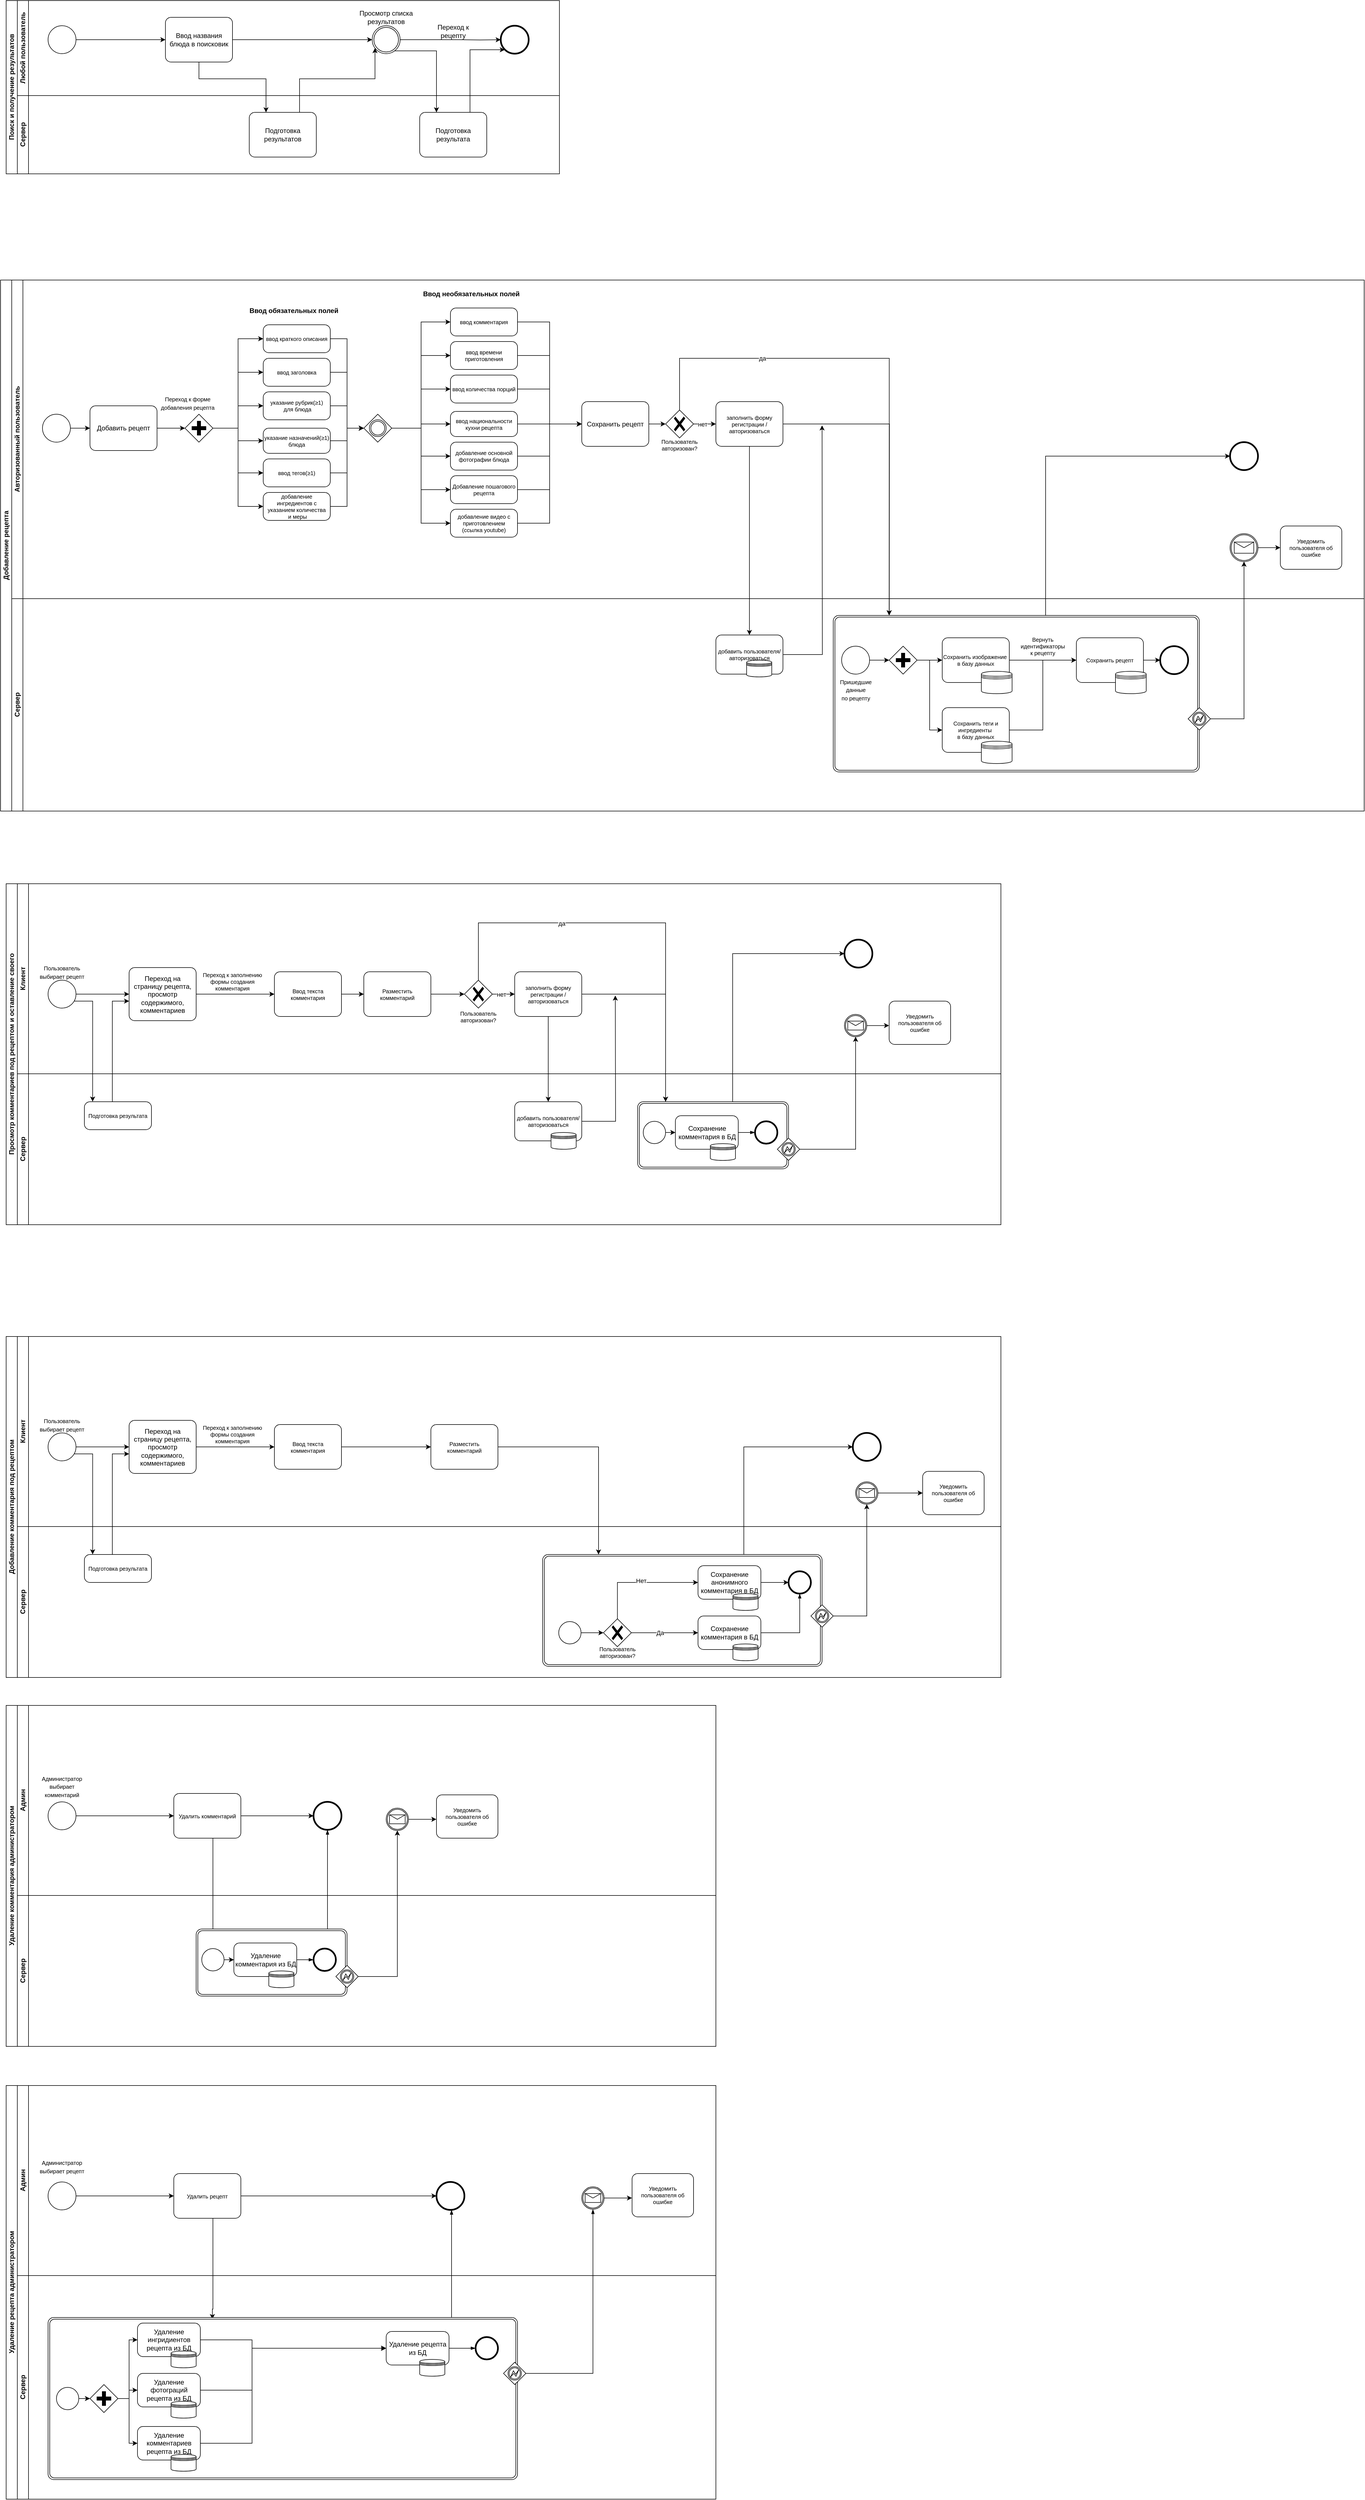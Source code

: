 <mxfile version="21.2.8" type="device">
  <diagram name="Page-1" id="2a216829-ef6e-dabb-86c1-c78162f3ba2b">
    <mxGraphModel dx="2268" dy="820" grid="1" gridSize="10" guides="1" tooltips="1" connect="1" arrows="1" fold="1" page="1" pageScale="1" pageWidth="850" pageHeight="1100" background="none" math="0" shadow="0">
      <root>
        <mxCell id="0" />
        <mxCell id="1" parent="0" />
        <mxCell id="qpvoAuEP9f7sLUJtAsiq-13" value="Поиск и получение результатов" style="swimlane;html=1;childLayout=stackLayout;resizeParent=1;resizeParentMax=0;horizontal=0;startSize=20;horizontalStack=0;" parent="1" vertex="1">
          <mxGeometry x="-500" y="70" width="990" height="310" as="geometry" />
        </mxCell>
        <mxCell id="qpvoAuEP9f7sLUJtAsiq-14" value="Любой пользователь" style="swimlane;html=1;startSize=20;horizontal=0;" parent="qpvoAuEP9f7sLUJtAsiq-13" vertex="1">
          <mxGeometry x="20" width="970" height="170" as="geometry" />
        </mxCell>
        <mxCell id="qpvoAuEP9f7sLUJtAsiq-21" value="Переход к рецепту" style="text;html=1;strokeColor=none;fillColor=none;align=center;verticalAlign=middle;whiteSpace=wrap;rounded=0;rotation=0;" parent="qpvoAuEP9f7sLUJtAsiq-14" vertex="1">
          <mxGeometry x="740" y="40" width="80" height="30" as="geometry" />
        </mxCell>
        <mxCell id="qpvoAuEP9f7sLUJtAsiq-1" value="" style="shape=mxgraph.bpmn.shape;html=1;verticalLabelPosition=bottom;labelBackgroundColor=#ffffff;verticalAlign=top;perimeter=ellipsePerimeter;outline=standard;symbol=general;" parent="qpvoAuEP9f7sLUJtAsiq-14" vertex="1">
          <mxGeometry x="55" y="45" width="50" height="50" as="geometry" />
        </mxCell>
        <mxCell id="qpvoAuEP9f7sLUJtAsiq-3" value="Ввод названия блюда в поисковик" style="points=[[0.25,0,0],[0.5,0,0],[0.75,0,0],[1,0.25,0],[1,0.5,0],[1,0.75,0],[0.75,1,0],[0.5,1,0],[0.25,1,0],[0,0.75,0],[0,0.5,0],[0,0.25,0]];shape=mxgraph.bpmn.task;whiteSpace=wrap;rectStyle=rounded;size=10;taskMarker=abstract;" parent="qpvoAuEP9f7sLUJtAsiq-14" vertex="1">
          <mxGeometry x="265" y="30" width="120" height="80" as="geometry" />
        </mxCell>
        <mxCell id="qpvoAuEP9f7sLUJtAsiq-4" style="edgeStyle=orthogonalEdgeStyle;rounded=0;orthogonalLoop=1;jettySize=auto;html=1;entryX=0;entryY=0.5;entryDx=0;entryDy=0;entryPerimeter=0;" parent="qpvoAuEP9f7sLUJtAsiq-14" source="qpvoAuEP9f7sLUJtAsiq-1" target="qpvoAuEP9f7sLUJtAsiq-3" edge="1">
          <mxGeometry relative="1" as="geometry" />
        </mxCell>
        <mxCell id="qpvoAuEP9f7sLUJtAsiq-5" value="" style="points=[[0.145,0.145,0],[0.5,0,0],[0.855,0.145,0],[1,0.5,0],[0.855,0.855,0],[0.5,1,0],[0.145,0.855,0],[0,0.5,0]];shape=mxgraph.bpmn.event;html=1;verticalLabelPosition=bottom;labelBackgroundColor=#ffffff;verticalAlign=top;align=center;perimeter=ellipsePerimeter;outlineConnect=0;aspect=fixed;outline=throwing;symbol=general;" parent="qpvoAuEP9f7sLUJtAsiq-14" vertex="1">
          <mxGeometry x="635" y="45" width="50" height="50" as="geometry" />
        </mxCell>
        <mxCell id="qpvoAuEP9f7sLUJtAsiq-6" style="edgeStyle=orthogonalEdgeStyle;rounded=0;orthogonalLoop=1;jettySize=auto;html=1;entryX=0;entryY=0.5;entryDx=0;entryDy=0;entryPerimeter=0;" parent="qpvoAuEP9f7sLUJtAsiq-14" source="qpvoAuEP9f7sLUJtAsiq-3" target="qpvoAuEP9f7sLUJtAsiq-5" edge="1">
          <mxGeometry relative="1" as="geometry" />
        </mxCell>
        <mxCell id="qpvoAuEP9f7sLUJtAsiq-7" value="" style="points=[[0.145,0.145,0],[0.5,0,0],[0.855,0.145,0],[1,0.5,0],[0.855,0.855,0],[0.5,1,0],[0.145,0.855,0],[0,0.5,0]];shape=mxgraph.bpmn.event;html=1;verticalLabelPosition=bottom;labelBackgroundColor=#ffffff;verticalAlign=top;align=center;perimeter=ellipsePerimeter;outlineConnect=0;aspect=fixed;outline=end;symbol=terminate2;" parent="qpvoAuEP9f7sLUJtAsiq-14" vertex="1">
          <mxGeometry x="865" y="45" width="50" height="50" as="geometry" />
        </mxCell>
        <mxCell id="qpvoAuEP9f7sLUJtAsiq-8" style="edgeStyle=orthogonalEdgeStyle;rounded=0;orthogonalLoop=1;jettySize=auto;html=1;entryX=0;entryY=0.5;entryDx=0;entryDy=0;entryPerimeter=0;startArrow=none;" parent="qpvoAuEP9f7sLUJtAsiq-14" target="qpvoAuEP9f7sLUJtAsiq-7" edge="1">
          <mxGeometry relative="1" as="geometry">
            <mxPoint x="790" y="70" as="sourcePoint" />
            <mxPoint x="815" y="70" as="targetPoint" />
          </mxGeometry>
        </mxCell>
        <mxCell id="qpvoAuEP9f7sLUJtAsiq-20" value="Просмотр списка результатов" style="text;html=1;strokeColor=none;fillColor=none;align=center;verticalAlign=middle;whiteSpace=wrap;rounded=0;" parent="qpvoAuEP9f7sLUJtAsiq-14" vertex="1">
          <mxGeometry x="590" y="15" width="140" height="30" as="geometry" />
        </mxCell>
        <mxCell id="qpvoAuEP9f7sLUJtAsiq-22" value="" style="edgeStyle=orthogonalEdgeStyle;rounded=0;orthogonalLoop=1;jettySize=auto;html=1;endArrow=none;" parent="qpvoAuEP9f7sLUJtAsiq-14" source="qpvoAuEP9f7sLUJtAsiq-5" edge="1">
          <mxGeometry relative="1" as="geometry">
            <mxPoint x="205" y="140.0" as="sourcePoint" />
            <mxPoint x="790" y="70" as="targetPoint" />
          </mxGeometry>
        </mxCell>
        <mxCell id="qpvoAuEP9f7sLUJtAsiq-12" style="edgeStyle=orthogonalEdgeStyle;rounded=0;orthogonalLoop=1;jettySize=auto;html=1;exitX=0.75;exitY=0;exitDx=0;exitDy=0;exitPerimeter=0;" parent="qpvoAuEP9f7sLUJtAsiq-13" source="qpvoAuEP9f7sLUJtAsiq-9" target="qpvoAuEP9f7sLUJtAsiq-5" edge="1">
          <mxGeometry relative="1" as="geometry">
            <Array as="points">
              <mxPoint x="525" y="140" />
              <mxPoint x="660" y="140" />
            </Array>
          </mxGeometry>
        </mxCell>
        <mxCell id="qpvoAuEP9f7sLUJtAsiq-15" value="Сервер" style="swimlane;html=1;startSize=20;horizontal=0;" parent="qpvoAuEP9f7sLUJtAsiq-13" vertex="1">
          <mxGeometry x="20" y="170" width="970" height="140" as="geometry" />
        </mxCell>
        <mxCell id="qpvoAuEP9f7sLUJtAsiq-9" value="Подготовка результатов" style="points=[[0.25,0,0],[0.5,0,0],[0.75,0,0],[1,0.25,0],[1,0.5,0],[1,0.75,0],[0.75,1,0],[0.5,1,0],[0.25,1,0],[0,0.75,0],[0,0.5,0],[0,0.25,0]];shape=mxgraph.bpmn.task;whiteSpace=wrap;rectStyle=rounded;size=10;taskMarker=abstract;" parent="qpvoAuEP9f7sLUJtAsiq-15" vertex="1">
          <mxGeometry x="415" y="30" width="120" height="80" as="geometry" />
        </mxCell>
        <mxCell id="5DOxXa_VnC1ZGY-30cMc-2" value="Подготовка результата" style="points=[[0.25,0,0],[0.5,0,0],[0.75,0,0],[1,0.25,0],[1,0.5,0],[1,0.75,0],[0.75,1,0],[0.5,1,0],[0.25,1,0],[0,0.75,0],[0,0.5,0],[0,0.25,0]];shape=mxgraph.bpmn.task;whiteSpace=wrap;rectStyle=rounded;size=10;taskMarker=abstract;" parent="qpvoAuEP9f7sLUJtAsiq-15" vertex="1">
          <mxGeometry x="720" y="30" width="120" height="80" as="geometry" />
        </mxCell>
        <mxCell id="qpvoAuEP9f7sLUJtAsiq-17" style="edgeStyle=orthogonalEdgeStyle;rounded=0;orthogonalLoop=1;jettySize=auto;html=1;entryX=0.25;entryY=0;entryDx=0;entryDy=0;entryPerimeter=0;" parent="qpvoAuEP9f7sLUJtAsiq-13" source="qpvoAuEP9f7sLUJtAsiq-3" target="qpvoAuEP9f7sLUJtAsiq-9" edge="1">
          <mxGeometry relative="1" as="geometry">
            <Array as="points">
              <mxPoint x="345" y="140" />
              <mxPoint x="465" y="140" />
            </Array>
          </mxGeometry>
        </mxCell>
        <mxCell id="5DOxXa_VnC1ZGY-30cMc-3" style="edgeStyle=orthogonalEdgeStyle;rounded=0;orthogonalLoop=1;jettySize=auto;html=1;entryX=0.25;entryY=0;entryDx=0;entryDy=0;entryPerimeter=0;" parent="qpvoAuEP9f7sLUJtAsiq-13" source="qpvoAuEP9f7sLUJtAsiq-5" target="5DOxXa_VnC1ZGY-30cMc-2" edge="1">
          <mxGeometry relative="1" as="geometry">
            <Array as="points">
              <mxPoint x="770" y="90" />
            </Array>
          </mxGeometry>
        </mxCell>
        <mxCell id="5DOxXa_VnC1ZGY-30cMc-4" style="edgeStyle=orthogonalEdgeStyle;rounded=0;orthogonalLoop=1;jettySize=auto;html=1;entryX=0.145;entryY=0.855;entryDx=0;entryDy=0;entryPerimeter=0;exitX=0.75;exitY=0;exitDx=0;exitDy=0;exitPerimeter=0;" parent="qpvoAuEP9f7sLUJtAsiq-13" source="5DOxXa_VnC1ZGY-30cMc-2" target="qpvoAuEP9f7sLUJtAsiq-7" edge="1">
          <mxGeometry relative="1" as="geometry">
            <Array as="points">
              <mxPoint x="830" y="88" />
              <mxPoint x="892" y="88" />
            </Array>
          </mxGeometry>
        </mxCell>
        <mxCell id="qpvoAuEP9f7sLUJtAsiq-23" value="Добавление рецепта" style="swimlane;html=1;childLayout=stackLayout;resizeParent=1;resizeParentMax=0;horizontal=0;startSize=20;horizontalStack=0;" parent="1" vertex="1">
          <mxGeometry x="-510" y="570" width="2440" height="950" as="geometry" />
        </mxCell>
        <mxCell id="qpvoAuEP9f7sLUJtAsiq-24" value="Авторизованный пользователь" style="swimlane;html=1;startSize=20;horizontal=0;" parent="qpvoAuEP9f7sLUJtAsiq-23" vertex="1">
          <mxGeometry x="20" width="2420" height="570" as="geometry" />
        </mxCell>
        <mxCell id="qpvoAuEP9f7sLUJtAsiq-40" value="&lt;font style=&quot;font-size: 10px;&quot;&gt;Переход к форме добавления рецепта&lt;/font&gt;" style="text;html=1;strokeColor=none;fillColor=none;align=center;verticalAlign=middle;whiteSpace=wrap;rounded=0;" parent="qpvoAuEP9f7sLUJtAsiq-24" vertex="1">
          <mxGeometry x="260" y="190" width="110" height="60" as="geometry" />
        </mxCell>
        <mxCell id="qpvoAuEP9f7sLUJtAsiq-26" value="" style="shape=mxgraph.bpmn.shape;html=1;verticalLabelPosition=bottom;labelBackgroundColor=#ffffff;verticalAlign=top;perimeter=ellipsePerimeter;outline=standard;symbol=general;" parent="qpvoAuEP9f7sLUJtAsiq-24" vertex="1">
          <mxGeometry x="55" y="240" width="50" height="50" as="geometry" />
        </mxCell>
        <mxCell id="qpvoAuEP9f7sLUJtAsiq-27" value="Добавить рецепт" style="points=[[0.25,0,0],[0.5,0,0],[0.75,0,0],[1,0.25,0],[1,0.5,0],[1,0.75,0],[0.75,1,0],[0.5,1,0],[0.25,1,0],[0,0.75,0],[0,0.5,0],[0,0.25,0]];shape=mxgraph.bpmn.task;whiteSpace=wrap;rectStyle=rounded;size=10;taskMarker=abstract;" parent="qpvoAuEP9f7sLUJtAsiq-24" vertex="1">
          <mxGeometry x="140" y="225" width="120" height="80" as="geometry" />
        </mxCell>
        <mxCell id="qpvoAuEP9f7sLUJtAsiq-28" style="edgeStyle=orthogonalEdgeStyle;rounded=0;orthogonalLoop=1;jettySize=auto;html=1;entryX=0;entryY=0.5;entryDx=0;entryDy=0;entryPerimeter=0;" parent="qpvoAuEP9f7sLUJtAsiq-24" source="qpvoAuEP9f7sLUJtAsiq-26" target="qpvoAuEP9f7sLUJtAsiq-27" edge="1">
          <mxGeometry relative="1" as="geometry" />
        </mxCell>
        <mxCell id="qpvoAuEP9f7sLUJtAsiq-30" style="edgeStyle=orthogonalEdgeStyle;rounded=0;orthogonalLoop=1;jettySize=auto;html=1;entryX=0;entryY=0.5;entryDx=0;entryDy=0;entryPerimeter=0;" parent="qpvoAuEP9f7sLUJtAsiq-24" source="qpvoAuEP9f7sLUJtAsiq-27" target="qpvoAuEP9f7sLUJtAsiq-39" edge="1">
          <mxGeometry relative="1" as="geometry">
            <mxPoint x="310" y="265" as="targetPoint" />
          </mxGeometry>
        </mxCell>
        <mxCell id="qpvoAuEP9f7sLUJtAsiq-49" style="edgeStyle=orthogonalEdgeStyle;rounded=0;orthogonalLoop=1;jettySize=auto;html=1;entryX=0;entryY=0.5;entryDx=0;entryDy=0;entryPerimeter=0;fontSize=10;" parent="qpvoAuEP9f7sLUJtAsiq-24" source="qpvoAuEP9f7sLUJtAsiq-39" target="qpvoAuEP9f7sLUJtAsiq-43" edge="1">
          <mxGeometry relative="1" as="geometry" />
        </mxCell>
        <mxCell id="qpvoAuEP9f7sLUJtAsiq-50" style="edgeStyle=orthogonalEdgeStyle;rounded=0;orthogonalLoop=1;jettySize=auto;html=1;entryX=0;entryY=0.5;entryDx=0;entryDy=0;entryPerimeter=0;fontSize=10;" parent="qpvoAuEP9f7sLUJtAsiq-24" source="qpvoAuEP9f7sLUJtAsiq-39" target="qpvoAuEP9f7sLUJtAsiq-44" edge="1">
          <mxGeometry relative="1" as="geometry" />
        </mxCell>
        <mxCell id="qpvoAuEP9f7sLUJtAsiq-51" style="edgeStyle=orthogonalEdgeStyle;rounded=0;orthogonalLoop=1;jettySize=auto;html=1;entryX=0;entryY=0.5;entryDx=0;entryDy=0;entryPerimeter=0;fontSize=10;" parent="qpvoAuEP9f7sLUJtAsiq-24" source="qpvoAuEP9f7sLUJtAsiq-39" target="qpvoAuEP9f7sLUJtAsiq-45" edge="1">
          <mxGeometry relative="1" as="geometry" />
        </mxCell>
        <mxCell id="qpvoAuEP9f7sLUJtAsiq-52" style="edgeStyle=orthogonalEdgeStyle;rounded=0;orthogonalLoop=1;jettySize=auto;html=1;entryX=0;entryY=0.5;entryDx=0;entryDy=0;entryPerimeter=0;fontSize=10;" parent="qpvoAuEP9f7sLUJtAsiq-24" source="qpvoAuEP9f7sLUJtAsiq-39" target="qpvoAuEP9f7sLUJtAsiq-48" edge="1">
          <mxGeometry relative="1" as="geometry" />
        </mxCell>
        <mxCell id="qpvoAuEP9f7sLUJtAsiq-53" style="edgeStyle=orthogonalEdgeStyle;rounded=0;orthogonalLoop=1;jettySize=auto;html=1;entryX=0;entryY=0.5;entryDx=0;entryDy=0;entryPerimeter=0;fontSize=10;" parent="qpvoAuEP9f7sLUJtAsiq-24" source="qpvoAuEP9f7sLUJtAsiq-39" target="qpvoAuEP9f7sLUJtAsiq-47" edge="1">
          <mxGeometry relative="1" as="geometry" />
        </mxCell>
        <mxCell id="qpvoAuEP9f7sLUJtAsiq-54" style="edgeStyle=orthogonalEdgeStyle;rounded=0;orthogonalLoop=1;jettySize=auto;html=1;entryX=0;entryY=0.5;entryDx=0;entryDy=0;entryPerimeter=0;fontSize=10;" parent="qpvoAuEP9f7sLUJtAsiq-24" source="qpvoAuEP9f7sLUJtAsiq-39" target="qpvoAuEP9f7sLUJtAsiq-46" edge="1">
          <mxGeometry relative="1" as="geometry" />
        </mxCell>
        <mxCell id="qpvoAuEP9f7sLUJtAsiq-39" value="" style="points=[[0.25,0.25,0],[0.5,0,0],[0.75,0.25,0],[1,0.5,0],[0.75,0.75,0],[0.5,1,0],[0.25,0.75,0],[0,0.5,0]];shape=mxgraph.bpmn.gateway2;html=1;verticalLabelPosition=bottom;labelBackgroundColor=#ffffff;verticalAlign=top;align=center;perimeter=rhombusPerimeter;outlineConnect=0;outline=none;symbol=none;gwType=parallel;" parent="qpvoAuEP9f7sLUJtAsiq-24" vertex="1">
          <mxGeometry x="310" y="240" width="50" height="50" as="geometry" />
        </mxCell>
        <mxCell id="qpvoAuEP9f7sLUJtAsiq-56" style="edgeStyle=orthogonalEdgeStyle;rounded=0;orthogonalLoop=1;jettySize=auto;html=1;entryX=0;entryY=0.5;entryDx=0;entryDy=0;entryPerimeter=0;fontSize=10;" parent="qpvoAuEP9f7sLUJtAsiq-24" source="qpvoAuEP9f7sLUJtAsiq-43" target="qpvoAuEP9f7sLUJtAsiq-55" edge="1">
          <mxGeometry relative="1" as="geometry" />
        </mxCell>
        <mxCell id="qpvoAuEP9f7sLUJtAsiq-43" value="ввод краткого описания" style="points=[[0.25,0,0],[0.5,0,0],[0.75,0,0],[1,0.25,0],[1,0.5,0],[1,0.75,0],[0.75,1,0],[0.5,1,0],[0.25,1,0],[0,0.75,0],[0,0.5,0],[0,0.25,0]];shape=mxgraph.bpmn.task;whiteSpace=wrap;rectStyle=rounded;size=10;taskMarker=abstract;fontSize=10;" parent="qpvoAuEP9f7sLUJtAsiq-24" vertex="1">
          <mxGeometry x="450" y="80" width="120" height="50" as="geometry" />
        </mxCell>
        <mxCell id="qpvoAuEP9f7sLUJtAsiq-57" style="edgeStyle=orthogonalEdgeStyle;rounded=0;orthogonalLoop=1;jettySize=auto;html=1;entryX=0;entryY=0.5;entryDx=0;entryDy=0;entryPerimeter=0;fontSize=10;" parent="qpvoAuEP9f7sLUJtAsiq-24" source="qpvoAuEP9f7sLUJtAsiq-44" target="qpvoAuEP9f7sLUJtAsiq-55" edge="1">
          <mxGeometry relative="1" as="geometry" />
        </mxCell>
        <mxCell id="qpvoAuEP9f7sLUJtAsiq-44" value="ввод заголовка" style="points=[[0.25,0,0],[0.5,0,0],[0.75,0,0],[1,0.25,0],[1,0.5,0],[1,0.75,0],[0.75,1,0],[0.5,1,0],[0.25,1,0],[0,0.75,0],[0,0.5,0],[0,0.25,0]];shape=mxgraph.bpmn.task;whiteSpace=wrap;rectStyle=rounded;size=10;taskMarker=abstract;fontSize=10;" parent="qpvoAuEP9f7sLUJtAsiq-24" vertex="1">
          <mxGeometry x="450" y="140" width="120" height="50" as="geometry" />
        </mxCell>
        <mxCell id="qpvoAuEP9f7sLUJtAsiq-58" style="edgeStyle=orthogonalEdgeStyle;rounded=0;orthogonalLoop=1;jettySize=auto;html=1;entryX=0;entryY=0.5;entryDx=0;entryDy=0;entryPerimeter=0;fontSize=10;" parent="qpvoAuEP9f7sLUJtAsiq-24" source="qpvoAuEP9f7sLUJtAsiq-45" target="qpvoAuEP9f7sLUJtAsiq-55" edge="1">
          <mxGeometry relative="1" as="geometry" />
        </mxCell>
        <mxCell id="qpvoAuEP9f7sLUJtAsiq-45" value="указание рубрик(≥1)&#xa; для блюда" style="points=[[0.25,0,0],[0.5,0,0],[0.75,0,0],[1,0.25,0],[1,0.5,0],[1,0.75,0],[0.75,1,0],[0.5,1,0],[0.25,1,0],[0,0.75,0],[0,0.5,0],[0,0.25,0]];shape=mxgraph.bpmn.task;whiteSpace=wrap;rectStyle=rounded;size=10;taskMarker=abstract;fontSize=10;" parent="qpvoAuEP9f7sLUJtAsiq-24" vertex="1">
          <mxGeometry x="450" y="200" width="120" height="50" as="geometry" />
        </mxCell>
        <mxCell id="qpvoAuEP9f7sLUJtAsiq-59" style="edgeStyle=orthogonalEdgeStyle;rounded=0;orthogonalLoop=1;jettySize=auto;html=1;entryX=0;entryY=0.5;entryDx=0;entryDy=0;entryPerimeter=0;fontSize=10;" parent="qpvoAuEP9f7sLUJtAsiq-24" source="qpvoAuEP9f7sLUJtAsiq-48" target="qpvoAuEP9f7sLUJtAsiq-55" edge="1">
          <mxGeometry relative="1" as="geometry" />
        </mxCell>
        <mxCell id="qpvoAuEP9f7sLUJtAsiq-48" value="указание назначений(≥1) блюда" style="points=[[0.25,0,0],[0.5,0,0],[0.75,0,0],[1,0.25,0],[1,0.5,0],[1,0.75,0],[0.75,1,0],[0.5,1,0],[0.25,1,0],[0,0.75,0],[0,0.5,0],[0,0.25,0]];shape=mxgraph.bpmn.task;whiteSpace=wrap;rectStyle=rounded;size=10;taskMarker=abstract;fontSize=10;" parent="qpvoAuEP9f7sLUJtAsiq-24" vertex="1">
          <mxGeometry x="450" y="265" width="120" height="45" as="geometry" />
        </mxCell>
        <mxCell id="qpvoAuEP9f7sLUJtAsiq-60" style="edgeStyle=orthogonalEdgeStyle;rounded=0;orthogonalLoop=1;jettySize=auto;html=1;entryX=0;entryY=0.5;entryDx=0;entryDy=0;entryPerimeter=0;fontSize=10;" parent="qpvoAuEP9f7sLUJtAsiq-24" source="qpvoAuEP9f7sLUJtAsiq-47" target="qpvoAuEP9f7sLUJtAsiq-55" edge="1">
          <mxGeometry relative="1" as="geometry" />
        </mxCell>
        <mxCell id="qpvoAuEP9f7sLUJtAsiq-47" value="ввод тегов(≥1)" style="points=[[0.25,0,0],[0.5,0,0],[0.75,0,0],[1,0.25,0],[1,0.5,0],[1,0.75,0],[0.75,1,0],[0.5,1,0],[0.25,1,0],[0,0.75,0],[0,0.5,0],[0,0.25,0]];shape=mxgraph.bpmn.task;whiteSpace=wrap;rectStyle=rounded;size=10;taskMarker=abstract;fontSize=10;" parent="qpvoAuEP9f7sLUJtAsiq-24" vertex="1">
          <mxGeometry x="450" y="320" width="120" height="50" as="geometry" />
        </mxCell>
        <mxCell id="qpvoAuEP9f7sLUJtAsiq-61" style="edgeStyle=orthogonalEdgeStyle;rounded=0;orthogonalLoop=1;jettySize=auto;html=1;entryX=0;entryY=0.5;entryDx=0;entryDy=0;entryPerimeter=0;fontSize=10;" parent="qpvoAuEP9f7sLUJtAsiq-24" source="qpvoAuEP9f7sLUJtAsiq-46" target="qpvoAuEP9f7sLUJtAsiq-55" edge="1">
          <mxGeometry relative="1" as="geometry" />
        </mxCell>
        <mxCell id="qpvoAuEP9f7sLUJtAsiq-46" value="добавление ингредиентов с указанием количества&#xa; и меры" style="points=[[0.25,0,0],[0.5,0,0],[0.75,0,0],[1,0.25,0],[1,0.5,0],[1,0.75,0],[0.75,1,0],[0.5,1,0],[0.25,1,0],[0,0.75,0],[0,0.5,0],[0,0.25,0]];shape=mxgraph.bpmn.task;whiteSpace=wrap;rectStyle=rounded;size=10;taskMarker=abstract;fontSize=10;" parent="qpvoAuEP9f7sLUJtAsiq-24" vertex="1">
          <mxGeometry x="450" y="380" width="120" height="50" as="geometry" />
        </mxCell>
        <mxCell id="qpvoAuEP9f7sLUJtAsiq-70" style="edgeStyle=orthogonalEdgeStyle;rounded=0;orthogonalLoop=1;jettySize=auto;html=1;entryX=0;entryY=0.5;entryDx=0;entryDy=0;entryPerimeter=0;fontSize=10;" parent="qpvoAuEP9f7sLUJtAsiq-24" source="qpvoAuEP9f7sLUJtAsiq-55" target="qpvoAuEP9f7sLUJtAsiq-62" edge="1">
          <mxGeometry relative="1" as="geometry" />
        </mxCell>
        <mxCell id="qpvoAuEP9f7sLUJtAsiq-71" style="edgeStyle=orthogonalEdgeStyle;rounded=0;orthogonalLoop=1;jettySize=auto;html=1;entryX=0;entryY=0.5;entryDx=0;entryDy=0;entryPerimeter=0;fontSize=10;" parent="qpvoAuEP9f7sLUJtAsiq-24" source="qpvoAuEP9f7sLUJtAsiq-55" target="qpvoAuEP9f7sLUJtAsiq-63" edge="1">
          <mxGeometry relative="1" as="geometry" />
        </mxCell>
        <mxCell id="qpvoAuEP9f7sLUJtAsiq-72" style="edgeStyle=orthogonalEdgeStyle;rounded=0;orthogonalLoop=1;jettySize=auto;html=1;fontSize=10;entryX=0;entryY=0.5;entryDx=0;entryDy=0;entryPerimeter=0;" parent="qpvoAuEP9f7sLUJtAsiq-24" source="qpvoAuEP9f7sLUJtAsiq-55" target="qpvoAuEP9f7sLUJtAsiq-64" edge="1">
          <mxGeometry relative="1" as="geometry" />
        </mxCell>
        <mxCell id="qpvoAuEP9f7sLUJtAsiq-73" style="edgeStyle=orthogonalEdgeStyle;rounded=0;orthogonalLoop=1;jettySize=auto;html=1;entryX=0;entryY=0.5;entryDx=0;entryDy=0;entryPerimeter=0;fontSize=10;" parent="qpvoAuEP9f7sLUJtAsiq-24" source="qpvoAuEP9f7sLUJtAsiq-55" target="qpvoAuEP9f7sLUJtAsiq-65" edge="1">
          <mxGeometry relative="1" as="geometry" />
        </mxCell>
        <mxCell id="qpvoAuEP9f7sLUJtAsiq-74" style="edgeStyle=orthogonalEdgeStyle;rounded=0;orthogonalLoop=1;jettySize=auto;html=1;entryX=0;entryY=0.5;entryDx=0;entryDy=0;entryPerimeter=0;fontSize=10;" parent="qpvoAuEP9f7sLUJtAsiq-24" source="qpvoAuEP9f7sLUJtAsiq-55" target="qpvoAuEP9f7sLUJtAsiq-66" edge="1">
          <mxGeometry relative="1" as="geometry" />
        </mxCell>
        <mxCell id="qpvoAuEP9f7sLUJtAsiq-75" style="edgeStyle=orthogonalEdgeStyle;rounded=0;orthogonalLoop=1;jettySize=auto;html=1;entryX=0;entryY=0.5;entryDx=0;entryDy=0;entryPerimeter=0;fontSize=10;" parent="qpvoAuEP9f7sLUJtAsiq-24" source="qpvoAuEP9f7sLUJtAsiq-55" target="qpvoAuEP9f7sLUJtAsiq-67" edge="1">
          <mxGeometry relative="1" as="geometry" />
        </mxCell>
        <mxCell id="qpvoAuEP9f7sLUJtAsiq-76" style="edgeStyle=orthogonalEdgeStyle;rounded=0;orthogonalLoop=1;jettySize=auto;html=1;entryX=0;entryY=0.5;entryDx=0;entryDy=0;entryPerimeter=0;fontSize=10;" parent="qpvoAuEP9f7sLUJtAsiq-24" source="qpvoAuEP9f7sLUJtAsiq-55" target="qpvoAuEP9f7sLUJtAsiq-68" edge="1">
          <mxGeometry relative="1" as="geometry" />
        </mxCell>
        <mxCell id="qpvoAuEP9f7sLUJtAsiq-55" value="" style="points=[[0.25,0.25,0],[0.5,0,0],[0.75,0.25,0],[1,0.5,0],[0.75,0.75,0],[0.5,1,0],[0.25,0.75,0],[0,0.5,0]];shape=mxgraph.bpmn.gateway2;html=1;verticalLabelPosition=bottom;labelBackgroundColor=#ffffff;verticalAlign=top;align=center;perimeter=rhombusPerimeter;outlineConnect=0;outline=throwing;symbol=general;fontSize=10;" parent="qpvoAuEP9f7sLUJtAsiq-24" vertex="1">
          <mxGeometry x="630" y="240" width="50" height="50" as="geometry" />
        </mxCell>
        <mxCell id="qpvoAuEP9f7sLUJtAsiq-81" style="edgeStyle=orthogonalEdgeStyle;rounded=0;orthogonalLoop=1;jettySize=auto;html=1;entryX=0;entryY=0.5;entryDx=0;entryDy=0;entryPerimeter=0;fontSize=12;" parent="qpvoAuEP9f7sLUJtAsiq-24" source="qpvoAuEP9f7sLUJtAsiq-62" target="qpvoAuEP9f7sLUJtAsiq-80" edge="1">
          <mxGeometry relative="1" as="geometry" />
        </mxCell>
        <mxCell id="qpvoAuEP9f7sLUJtAsiq-62" value="ввод комментария" style="points=[[0.25,0,0],[0.5,0,0],[0.75,0,0],[1,0.25,0],[1,0.5,0],[1,0.75,0],[0.75,1,0],[0.5,1,0],[0.25,1,0],[0,0.75,0],[0,0.5,0],[0,0.25,0]];shape=mxgraph.bpmn.task;whiteSpace=wrap;rectStyle=rounded;size=10;taskMarker=abstract;fontSize=10;" parent="qpvoAuEP9f7sLUJtAsiq-24" vertex="1">
          <mxGeometry x="785" y="50" width="120" height="50" as="geometry" />
        </mxCell>
        <mxCell id="qpvoAuEP9f7sLUJtAsiq-82" style="edgeStyle=orthogonalEdgeStyle;rounded=0;orthogonalLoop=1;jettySize=auto;html=1;entryX=0;entryY=0.5;entryDx=0;entryDy=0;entryPerimeter=0;fontSize=12;" parent="qpvoAuEP9f7sLUJtAsiq-24" source="qpvoAuEP9f7sLUJtAsiq-63" target="qpvoAuEP9f7sLUJtAsiq-80" edge="1">
          <mxGeometry relative="1" as="geometry" />
        </mxCell>
        <mxCell id="qpvoAuEP9f7sLUJtAsiq-63" value="ввод времени приготовления" style="points=[[0.25,0,0],[0.5,0,0],[0.75,0,0],[1,0.25,0],[1,0.5,0],[1,0.75,0],[0.75,1,0],[0.5,1,0],[0.25,1,0],[0,0.75,0],[0,0.5,0],[0,0.25,0]];shape=mxgraph.bpmn.task;whiteSpace=wrap;rectStyle=rounded;size=10;taskMarker=abstract;fontSize=10;" parent="qpvoAuEP9f7sLUJtAsiq-24" vertex="1">
          <mxGeometry x="785" y="110" width="120" height="50" as="geometry" />
        </mxCell>
        <mxCell id="qpvoAuEP9f7sLUJtAsiq-83" style="edgeStyle=orthogonalEdgeStyle;rounded=0;orthogonalLoop=1;jettySize=auto;html=1;entryX=0;entryY=0.5;entryDx=0;entryDy=0;entryPerimeter=0;fontSize=12;" parent="qpvoAuEP9f7sLUJtAsiq-24" source="qpvoAuEP9f7sLUJtAsiq-64" target="qpvoAuEP9f7sLUJtAsiq-80" edge="1">
          <mxGeometry relative="1" as="geometry" />
        </mxCell>
        <mxCell id="qpvoAuEP9f7sLUJtAsiq-64" value="ввод количества порций" style="points=[[0.25,0,0],[0.5,0,0],[0.75,0,0],[1,0.25,0],[1,0.5,0],[1,0.75,0],[0.75,1,0],[0.5,1,0],[0.25,1,0],[0,0.75,0],[0,0.5,0],[0,0.25,0]];shape=mxgraph.bpmn.task;whiteSpace=wrap;rectStyle=rounded;size=10;taskMarker=abstract;fontSize=10;" parent="qpvoAuEP9f7sLUJtAsiq-24" vertex="1">
          <mxGeometry x="785" y="170" width="120" height="50" as="geometry" />
        </mxCell>
        <mxCell id="qpvoAuEP9f7sLUJtAsiq-84" style="edgeStyle=orthogonalEdgeStyle;rounded=0;orthogonalLoop=1;jettySize=auto;html=1;entryX=0;entryY=0.5;entryDx=0;entryDy=0;entryPerimeter=0;fontSize=12;" parent="qpvoAuEP9f7sLUJtAsiq-24" source="qpvoAuEP9f7sLUJtAsiq-65" target="qpvoAuEP9f7sLUJtAsiq-80" edge="1">
          <mxGeometry relative="1" as="geometry" />
        </mxCell>
        <mxCell id="qpvoAuEP9f7sLUJtAsiq-65" value="ввод национальности кухни рецепта" style="points=[[0.25,0,0],[0.5,0,0],[0.75,0,0],[1,0.25,0],[1,0.5,0],[1,0.75,0],[0.75,1,0],[0.5,1,0],[0.25,1,0],[0,0.75,0],[0,0.5,0],[0,0.25,0]];shape=mxgraph.bpmn.task;whiteSpace=wrap;rectStyle=rounded;size=10;taskMarker=abstract;fontSize=10;" parent="qpvoAuEP9f7sLUJtAsiq-24" vertex="1">
          <mxGeometry x="785" y="235" width="120" height="45" as="geometry" />
        </mxCell>
        <mxCell id="qpvoAuEP9f7sLUJtAsiq-85" style="edgeStyle=orthogonalEdgeStyle;rounded=0;orthogonalLoop=1;jettySize=auto;html=1;entryX=0;entryY=0.5;entryDx=0;entryDy=0;entryPerimeter=0;fontSize=12;" parent="qpvoAuEP9f7sLUJtAsiq-24" source="qpvoAuEP9f7sLUJtAsiq-66" target="qpvoAuEP9f7sLUJtAsiq-80" edge="1">
          <mxGeometry relative="1" as="geometry" />
        </mxCell>
        <mxCell id="qpvoAuEP9f7sLUJtAsiq-66" value="добавление основной фотографии блюда" style="points=[[0.25,0,0],[0.5,0,0],[0.75,0,0],[1,0.25,0],[1,0.5,0],[1,0.75,0],[0.75,1,0],[0.5,1,0],[0.25,1,0],[0,0.75,0],[0,0.5,0],[0,0.25,0]];shape=mxgraph.bpmn.task;whiteSpace=wrap;rectStyle=rounded;size=10;taskMarker=abstract;fontSize=10;" parent="qpvoAuEP9f7sLUJtAsiq-24" vertex="1">
          <mxGeometry x="785" y="290" width="120" height="50" as="geometry" />
        </mxCell>
        <mxCell id="qpvoAuEP9f7sLUJtAsiq-86" style="edgeStyle=orthogonalEdgeStyle;rounded=0;orthogonalLoop=1;jettySize=auto;html=1;entryX=0;entryY=0.5;entryDx=0;entryDy=0;entryPerimeter=0;fontSize=12;" parent="qpvoAuEP9f7sLUJtAsiq-24" source="qpvoAuEP9f7sLUJtAsiq-67" target="qpvoAuEP9f7sLUJtAsiq-80" edge="1">
          <mxGeometry relative="1" as="geometry" />
        </mxCell>
        <mxCell id="qpvoAuEP9f7sLUJtAsiq-67" value="Добавление пошагового рецепта" style="points=[[0.25,0,0],[0.5,0,0],[0.75,0,0],[1,0.25,0],[1,0.5,0],[1,0.75,0],[0.75,1,0],[0.5,1,0],[0.25,1,0],[0,0.75,0],[0,0.5,0],[0,0.25,0]];shape=mxgraph.bpmn.task;whiteSpace=wrap;rectStyle=rounded;size=10;taskMarker=abstract;fontSize=10;" parent="qpvoAuEP9f7sLUJtAsiq-24" vertex="1">
          <mxGeometry x="785" y="350" width="120" height="50" as="geometry" />
        </mxCell>
        <mxCell id="qpvoAuEP9f7sLUJtAsiq-87" style="edgeStyle=orthogonalEdgeStyle;rounded=0;orthogonalLoop=1;jettySize=auto;html=1;entryX=0;entryY=0.5;entryDx=0;entryDy=0;entryPerimeter=0;fontSize=12;" parent="qpvoAuEP9f7sLUJtAsiq-24" source="qpvoAuEP9f7sLUJtAsiq-68" target="qpvoAuEP9f7sLUJtAsiq-80" edge="1">
          <mxGeometry relative="1" as="geometry" />
        </mxCell>
        <mxCell id="qpvoAuEP9f7sLUJtAsiq-68" value="добавление видео с приготовлением&#xa; (ссылка youtube) " style="points=[[0.25,0,0],[0.5,0,0],[0.75,0,0],[1,0.25,0],[1,0.5,0],[1,0.75,0],[0.75,1,0],[0.5,1,0],[0.25,1,0],[0,0.75,0],[0,0.5,0],[0,0.25,0]];shape=mxgraph.bpmn.task;whiteSpace=wrap;rectStyle=rounded;size=10;taskMarker=abstract;fontSize=10;" parent="qpvoAuEP9f7sLUJtAsiq-24" vertex="1">
          <mxGeometry x="785" y="410" width="120" height="50" as="geometry" />
        </mxCell>
        <mxCell id="qpvoAuEP9f7sLUJtAsiq-78" value="&lt;font style=&quot;font-size: 12px;&quot;&gt;&lt;b&gt;Ввод обязательных полей&lt;/b&gt;&lt;/font&gt;" style="text;html=1;strokeColor=none;fillColor=none;align=center;verticalAlign=middle;whiteSpace=wrap;rounded=0;fontSize=10;" parent="qpvoAuEP9f7sLUJtAsiq-24" vertex="1">
          <mxGeometry x="420" y="40" width="170" height="30" as="geometry" />
        </mxCell>
        <mxCell id="qpvoAuEP9f7sLUJtAsiq-79" value="&lt;font style=&quot;font-size: 12px;&quot;&gt;&lt;b&gt;Ввод необязательных полей&lt;/b&gt;&lt;/font&gt;" style="text;html=1;strokeColor=none;fillColor=none;align=center;verticalAlign=middle;whiteSpace=wrap;rounded=0;fontSize=10;" parent="qpvoAuEP9f7sLUJtAsiq-24" vertex="1">
          <mxGeometry x="735" y="10" width="175" height="30" as="geometry" />
        </mxCell>
        <mxCell id="PTzUnINsF3Rz3Xm2qpvn-141" style="edgeStyle=orthogonalEdgeStyle;rounded=0;orthogonalLoop=1;jettySize=auto;html=1;entryX=0;entryY=0.5;entryDx=0;entryDy=0;entryPerimeter=0;" parent="qpvoAuEP9f7sLUJtAsiq-24" source="qpvoAuEP9f7sLUJtAsiq-80" target="PTzUnINsF3Rz3Xm2qpvn-133" edge="1">
          <mxGeometry relative="1" as="geometry" />
        </mxCell>
        <mxCell id="qpvoAuEP9f7sLUJtAsiq-80" value="Сохранить рецепт" style="points=[[0.25,0,0],[0.5,0,0],[0.75,0,0],[1,0.25,0],[1,0.5,0],[1,0.75,0],[0.75,1,0],[0.5,1,0],[0.25,1,0],[0,0.75,0],[0,0.5,0],[0,0.25,0]];shape=mxgraph.bpmn.task;whiteSpace=wrap;rectStyle=rounded;size=10;taskMarker=abstract;fontSize=12;" parent="qpvoAuEP9f7sLUJtAsiq-24" vertex="1">
          <mxGeometry x="1020" y="217.5" width="120" height="80" as="geometry" />
        </mxCell>
        <mxCell id="qpvoAuEP9f7sLUJtAsiq-89" value="" style="points=[[0.145,0.145,0],[0.5,0,0],[0.855,0.145,0],[1,0.5,0],[0.855,0.855,0],[0.5,1,0],[0.145,0.855,0],[0,0.5,0]];shape=mxgraph.bpmn.event;html=1;verticalLabelPosition=bottom;labelBackgroundColor=#ffffff;verticalAlign=top;align=center;perimeter=ellipsePerimeter;outlineConnect=0;aspect=fixed;outline=end;symbol=terminate2;fontSize=12;" parent="qpvoAuEP9f7sLUJtAsiq-24" vertex="1">
          <mxGeometry x="2180" y="290" width="50" height="50" as="geometry" />
        </mxCell>
        <mxCell id="5DOxXa_VnC1ZGY-30cMc-36" style="edgeStyle=orthogonalEdgeStyle;rounded=0;orthogonalLoop=1;jettySize=auto;html=1;entryX=0;entryY=0.5;entryDx=0;entryDy=0;entryPerimeter=0;fontSize=10;" parent="qpvoAuEP9f7sLUJtAsiq-24" source="5DOxXa_VnC1ZGY-30cMc-32" target="5DOxXa_VnC1ZGY-30cMc-35" edge="1">
          <mxGeometry relative="1" as="geometry" />
        </mxCell>
        <mxCell id="5DOxXa_VnC1ZGY-30cMc-32" value="" style="points=[[0.145,0.145,0],[0.5,0,0],[0.855,0.145,0],[1,0.5,0],[0.855,0.855,0],[0.5,1,0],[0.145,0.855,0],[0,0.5,0]];shape=mxgraph.bpmn.event;html=1;verticalLabelPosition=bottom;labelBackgroundColor=#ffffff;verticalAlign=top;align=center;perimeter=ellipsePerimeter;outlineConnect=0;aspect=fixed;outline=boundInt;symbol=message;fontSize=10;" parent="qpvoAuEP9f7sLUJtAsiq-24" vertex="1">
          <mxGeometry x="2180" y="453.75" width="50" height="50" as="geometry" />
        </mxCell>
        <mxCell id="5DOxXa_VnC1ZGY-30cMc-35" value="Уведомить пользователя об ошибке" style="points=[[0.25,0,0],[0.5,0,0],[0.75,0,0],[1,0.25,0],[1,0.5,0],[1,0.75,0],[0.75,1,0],[0.5,1,0],[0.25,1,0],[0,0.75,0],[0,0.5,0],[0,0.25,0]];shape=mxgraph.bpmn.task;whiteSpace=wrap;rectStyle=rounded;size=10;taskMarker=abstract;fontSize=10;" parent="qpvoAuEP9f7sLUJtAsiq-24" vertex="1">
          <mxGeometry x="2270" y="440" width="110" height="77.5" as="geometry" />
        </mxCell>
        <mxCell id="PTzUnINsF3Rz3Xm2qpvn-133" value="" style="points=[[0.25,0.25,0],[0.5,0,0],[0.75,0.25,0],[1,0.5,0],[0.75,0.75,0],[0.5,1,0],[0.25,0.75,0],[0,0.5,0]];shape=mxgraph.bpmn.gateway2;html=1;verticalLabelPosition=bottom;labelBackgroundColor=#ffffff;verticalAlign=top;align=center;perimeter=rhombusPerimeter;outlineConnect=0;outline=none;symbol=none;gwType=exclusive;" parent="qpvoAuEP9f7sLUJtAsiq-24" vertex="1">
          <mxGeometry x="1170" y="232.5" width="50" height="50" as="geometry" />
        </mxCell>
        <mxCell id="PTzUnINsF3Rz3Xm2qpvn-145" style="edgeStyle=orthogonalEdgeStyle;rounded=0;orthogonalLoop=1;jettySize=auto;html=1;" parent="qpvoAuEP9f7sLUJtAsiq-24" source="PTzUnINsF3Rz3Xm2qpvn-134" edge="1">
          <mxGeometry relative="1" as="geometry">
            <mxPoint x="1570" y="600" as="targetPoint" />
          </mxGeometry>
        </mxCell>
        <mxCell id="PTzUnINsF3Rz3Xm2qpvn-134" value="заполнить форму регистрации / авторизоваться" style="points=[[0.25,0,0],[0.5,0,0],[0.75,0,0],[1,0.25,0],[1,0.5,0],[1,0.75,0],[0.75,1,0],[0.5,1,0],[0.25,1,0],[0,0.75,0],[0,0.5,0],[0,0.25,0]];shape=mxgraph.bpmn.task;whiteSpace=wrap;rectStyle=rounded;size=10;taskMarker=abstract;fontSize=10;" parent="qpvoAuEP9f7sLUJtAsiq-24" vertex="1">
          <mxGeometry x="1260" y="217.5" width="120" height="80" as="geometry" />
        </mxCell>
        <mxCell id="PTzUnINsF3Rz3Xm2qpvn-135" style="edgeStyle=orthogonalEdgeStyle;rounded=0;orthogonalLoop=1;jettySize=auto;html=1;entryX=0;entryY=0.5;entryDx=0;entryDy=0;entryPerimeter=0;" parent="qpvoAuEP9f7sLUJtAsiq-24" source="PTzUnINsF3Rz3Xm2qpvn-133" target="PTzUnINsF3Rz3Xm2qpvn-134" edge="1">
          <mxGeometry relative="1" as="geometry" />
        </mxCell>
        <mxCell id="PTzUnINsF3Rz3Xm2qpvn-136" value="нет" style="edgeLabel;html=1;align=center;verticalAlign=middle;resizable=0;points=[];" parent="PTzUnINsF3Rz3Xm2qpvn-135" vertex="1" connectable="0">
          <mxGeometry x="-0.233" relative="1" as="geometry">
            <mxPoint as="offset" />
          </mxGeometry>
        </mxCell>
        <mxCell id="PTzUnINsF3Rz3Xm2qpvn-149" value="Пользователь авторизован?" style="text;html=1;strokeColor=none;fillColor=none;align=center;verticalAlign=middle;whiteSpace=wrap;rounded=0;fontSize=10;" parent="qpvoAuEP9f7sLUJtAsiq-24" vertex="1">
          <mxGeometry x="1140" y="280" width="110" height="30" as="geometry" />
        </mxCell>
        <mxCell id="qpvoAuEP9f7sLUJtAsiq-36" value="Сервер" style="swimlane;html=1;startSize=20;horizontal=0;" parent="qpvoAuEP9f7sLUJtAsiq-23" vertex="1">
          <mxGeometry x="20" y="570" width="2420" height="380" as="geometry" />
        </mxCell>
        <mxCell id="5DOxXa_VnC1ZGY-30cMc-6" value="" style="points=[[0.25,0,0],[0.5,0,0],[0.75,0,0],[1,0.25,0],[1,0.5,0],[1,0.75,0],[0.75,1,0],[0.5,1,0],[0.25,1,0],[0,0.75,0],[0,0.5,0],[0,0.25,0]];shape=mxgraph.bpmn.task;whiteSpace=wrap;rectStyle=rounded;size=10;taskMarker=abstract;bpmnShapeType=transaction;" parent="qpvoAuEP9f7sLUJtAsiq-36" vertex="1">
          <mxGeometry x="1470" y="30" width="655" height="280" as="geometry" />
        </mxCell>
        <mxCell id="5DOxXa_VnC1ZGY-30cMc-10" value="&lt;font style=&quot;font-size: 10px;&quot;&gt;Пришедшие &lt;br&gt;данные &lt;br&gt;по рецепту&lt;/font&gt;" style="points=[[0.145,0.145,0],[0.5,0,0],[0.855,0.145,0],[1,0.5,0],[0.855,0.855,0],[0.5,1,0],[0.145,0.855,0],[0,0.5,0]];shape=mxgraph.bpmn.event;html=1;verticalLabelPosition=bottom;labelBackgroundColor=#ffffff;verticalAlign=top;align=center;perimeter=ellipsePerimeter;outlineConnect=0;aspect=fixed;outline=standard;symbol=general;" parent="qpvoAuEP9f7sLUJtAsiq-36" vertex="1">
          <mxGeometry x="1485" y="85" width="50" height="50" as="geometry" />
        </mxCell>
        <mxCell id="5DOxXa_VnC1ZGY-30cMc-12" value="Сохранить изображение &#xa;в базу данных" style="points=[[0.25,0,0],[0.5,0,0],[0.75,0,0],[1,0.25,0],[1,0.5,0],[1,0.75,0],[0.75,1,0],[0.5,1,0],[0.25,1,0],[0,0.75,0],[0,0.5,0],[0,0.25,0]];shape=mxgraph.bpmn.task;whiteSpace=wrap;rectStyle=rounded;size=10;taskMarker=abstract;fontSize=10;" parent="qpvoAuEP9f7sLUJtAsiq-36" vertex="1">
          <mxGeometry x="1665" y="70" width="120" height="80" as="geometry" />
        </mxCell>
        <mxCell id="5DOxXa_VnC1ZGY-30cMc-14" value="" style="shape=datastore;whiteSpace=wrap;html=1;labelPosition=center;verticalLabelPosition=bottom;align=center;verticalAlign=top;fontSize=10;" parent="qpvoAuEP9f7sLUJtAsiq-36" vertex="1">
          <mxGeometry x="1735" y="130" width="55" height="40" as="geometry" />
        </mxCell>
        <mxCell id="5DOxXa_VnC1ZGY-30cMc-18" value="Вернуть идентификаторы к рецепту" style="text;html=1;strokeColor=none;fillColor=none;align=center;verticalAlign=middle;whiteSpace=wrap;rounded=0;fontSize=10;" parent="qpvoAuEP9f7sLUJtAsiq-36" vertex="1">
          <mxGeometry x="1805" y="70" width="80" height="30" as="geometry" />
        </mxCell>
        <mxCell id="5DOxXa_VnC1ZGY-30cMc-30" style="edgeStyle=orthogonalEdgeStyle;rounded=0;orthogonalLoop=1;jettySize=auto;html=1;entryX=0;entryY=0.5;entryDx=0;entryDy=0;entryPerimeter=0;fontSize=10;" parent="qpvoAuEP9f7sLUJtAsiq-36" source="5DOxXa_VnC1ZGY-30cMc-16" target="5DOxXa_VnC1ZGY-30cMc-29" edge="1">
          <mxGeometry relative="1" as="geometry" />
        </mxCell>
        <mxCell id="5DOxXa_VnC1ZGY-30cMc-16" value="Сохранить рецепт" style="points=[[0.25,0,0],[0.5,0,0],[0.75,0,0],[1,0.25,0],[1,0.5,0],[1,0.75,0],[0.75,1,0],[0.5,1,0],[0.25,1,0],[0,0.75,0],[0,0.5,0],[0,0.25,0]];shape=mxgraph.bpmn.task;whiteSpace=wrap;rectStyle=rounded;size=10;taskMarker=abstract;fontSize=10;" parent="qpvoAuEP9f7sLUJtAsiq-36" vertex="1">
          <mxGeometry x="1905" y="70" width="120" height="80" as="geometry" />
        </mxCell>
        <mxCell id="5DOxXa_VnC1ZGY-30cMc-17" value="" style="edgeStyle=orthogonalEdgeStyle;rounded=0;orthogonalLoop=1;jettySize=auto;html=1;fontSize=10;" parent="qpvoAuEP9f7sLUJtAsiq-36" source="5DOxXa_VnC1ZGY-30cMc-12" target="5DOxXa_VnC1ZGY-30cMc-16" edge="1">
          <mxGeometry relative="1" as="geometry" />
        </mxCell>
        <mxCell id="5DOxXa_VnC1ZGY-30cMc-21" style="edgeStyle=orthogonalEdgeStyle;rounded=0;orthogonalLoop=1;jettySize=auto;html=1;entryX=0;entryY=0.5;entryDx=0;entryDy=0;entryPerimeter=0;fontSize=10;" parent="qpvoAuEP9f7sLUJtAsiq-36" source="5DOxXa_VnC1ZGY-30cMc-20" target="5DOxXa_VnC1ZGY-30cMc-12" edge="1">
          <mxGeometry relative="1" as="geometry" />
        </mxCell>
        <mxCell id="5DOxXa_VnC1ZGY-30cMc-25" style="edgeStyle=orthogonalEdgeStyle;rounded=0;orthogonalLoop=1;jettySize=auto;html=1;entryX=0;entryY=0.5;entryDx=0;entryDy=0;entryPerimeter=0;fontSize=10;" parent="qpvoAuEP9f7sLUJtAsiq-36" source="5DOxXa_VnC1ZGY-30cMc-20" target="5DOxXa_VnC1ZGY-30cMc-23" edge="1">
          <mxGeometry relative="1" as="geometry" />
        </mxCell>
        <mxCell id="5DOxXa_VnC1ZGY-30cMc-20" value="" style="points=[[0.25,0.25,0],[0.5,0,0],[0.75,0.25,0],[1,0.5,0],[0.75,0.75,0],[0.5,1,0],[0.25,0.75,0],[0,0.5,0]];shape=mxgraph.bpmn.gateway2;html=1;verticalLabelPosition=bottom;labelBackgroundColor=#ffffff;verticalAlign=top;align=center;perimeter=rhombusPerimeter;outlineConnect=0;outline=none;symbol=none;gwType=parallel;fontSize=10;" parent="qpvoAuEP9f7sLUJtAsiq-36" vertex="1">
          <mxGeometry x="1570" y="85" width="50" height="50" as="geometry" />
        </mxCell>
        <mxCell id="5DOxXa_VnC1ZGY-30cMc-13" style="edgeStyle=orthogonalEdgeStyle;rounded=0;orthogonalLoop=1;jettySize=auto;html=1;fontSize=10;" parent="qpvoAuEP9f7sLUJtAsiq-36" source="5DOxXa_VnC1ZGY-30cMc-10" target="5DOxXa_VnC1ZGY-30cMc-20" edge="1">
          <mxGeometry relative="1" as="geometry">
            <mxPoint x="1565" y="110" as="targetPoint" />
          </mxGeometry>
        </mxCell>
        <mxCell id="5DOxXa_VnC1ZGY-30cMc-26" style="edgeStyle=orthogonalEdgeStyle;rounded=0;orthogonalLoop=1;jettySize=auto;html=1;entryX=0;entryY=0.5;entryDx=0;entryDy=0;entryPerimeter=0;fontSize=10;" parent="qpvoAuEP9f7sLUJtAsiq-36" source="5DOxXa_VnC1ZGY-30cMc-23" target="5DOxXa_VnC1ZGY-30cMc-16" edge="1">
          <mxGeometry relative="1" as="geometry" />
        </mxCell>
        <mxCell id="5DOxXa_VnC1ZGY-30cMc-23" value="Сохранить теги и ингредиенты &#xa;в базу данных" style="points=[[0.25,0,0],[0.5,0,0],[0.75,0,0],[1,0.25,0],[1,0.5,0],[1,0.75,0],[0.75,1,0],[0.5,1,0],[0.25,1,0],[0,0.75,0],[0,0.5,0],[0,0.25,0]];shape=mxgraph.bpmn.task;whiteSpace=wrap;rectStyle=rounded;size=10;taskMarker=abstract;fontSize=10;" parent="qpvoAuEP9f7sLUJtAsiq-36" vertex="1">
          <mxGeometry x="1665" y="195" width="120" height="80" as="geometry" />
        </mxCell>
        <mxCell id="5DOxXa_VnC1ZGY-30cMc-24" value="" style="shape=datastore;whiteSpace=wrap;html=1;labelPosition=center;verticalLabelPosition=bottom;align=center;verticalAlign=top;fontSize=10;" parent="qpvoAuEP9f7sLUJtAsiq-36" vertex="1">
          <mxGeometry x="1735" y="255" width="55" height="40" as="geometry" />
        </mxCell>
        <mxCell id="5DOxXa_VnC1ZGY-30cMc-27" value="" style="shape=datastore;whiteSpace=wrap;html=1;labelPosition=center;verticalLabelPosition=bottom;align=center;verticalAlign=top;fontSize=10;" parent="qpvoAuEP9f7sLUJtAsiq-36" vertex="1">
          <mxGeometry x="1975" y="130" width="55" height="40" as="geometry" />
        </mxCell>
        <mxCell id="5DOxXa_VnC1ZGY-30cMc-28" value="" style="points=[[0.25,0.25,0],[0.5,0,0],[0.75,0.25,0],[1,0.5,0],[0.75,0.75,0],[0.5,1,0],[0.25,0.75,0],[0,0.5,0]];shape=mxgraph.bpmn.gateway2;html=1;verticalLabelPosition=bottom;labelBackgroundColor=#ffffff;verticalAlign=top;align=center;perimeter=rhombusPerimeter;outlineConnect=0;outline=boundInt;symbol=error;fontSize=10;" parent="qpvoAuEP9f7sLUJtAsiq-36" vertex="1">
          <mxGeometry x="2105" y="195" width="40" height="40" as="geometry" />
        </mxCell>
        <mxCell id="5DOxXa_VnC1ZGY-30cMc-29" value="" style="points=[[0.145,0.145,0],[0.5,0,0],[0.855,0.145,0],[1,0.5,0],[0.855,0.855,0],[0.5,1,0],[0.145,0.855,0],[0,0.5,0]];shape=mxgraph.bpmn.event;html=1;verticalLabelPosition=bottom;labelBackgroundColor=#ffffff;verticalAlign=top;align=center;perimeter=ellipsePerimeter;outlineConnect=0;aspect=fixed;outline=end;symbol=terminate2;fontSize=10;" parent="qpvoAuEP9f7sLUJtAsiq-36" vertex="1">
          <mxGeometry x="2055" y="85" width="50" height="50" as="geometry" />
        </mxCell>
        <mxCell id="PTzUnINsF3Rz3Xm2qpvn-146" style="edgeStyle=orthogonalEdgeStyle;rounded=0;orthogonalLoop=1;jettySize=auto;html=1;" parent="qpvoAuEP9f7sLUJtAsiq-36" source="PTzUnINsF3Rz3Xm2qpvn-137" edge="1">
          <mxGeometry relative="1" as="geometry">
            <mxPoint x="1450" y="-310" as="targetPoint" />
          </mxGeometry>
        </mxCell>
        <mxCell id="PTzUnINsF3Rz3Xm2qpvn-137" value="добавить пользователя/авторизоваться" style="points=[[0.25,0,0],[0.5,0,0],[0.75,0,0],[1,0.25,0],[1,0.5,0],[1,0.75,0],[0.75,1,0],[0.5,1,0],[0.25,1,0],[0,0.75,0],[0,0.5,0],[0,0.25,0]];shape=mxgraph.bpmn.task;whiteSpace=wrap;rectStyle=rounded;size=10;taskMarker=abstract;fontSize=10;" parent="qpvoAuEP9f7sLUJtAsiq-36" vertex="1">
          <mxGeometry x="1260" y="65" width="120" height="70" as="geometry" />
        </mxCell>
        <mxCell id="PTzUnINsF3Rz3Xm2qpvn-138" value="" style="shape=datastore;whiteSpace=wrap;html=1;labelPosition=center;verticalLabelPosition=bottom;align=center;verticalAlign=top;fontSize=10;" parent="qpvoAuEP9f7sLUJtAsiq-36" vertex="1">
          <mxGeometry x="1315" y="110" width="45" height="30" as="geometry" />
        </mxCell>
        <mxCell id="PTzUnINsF3Rz3Xm2qpvn-139" style="edgeStyle=orthogonalEdgeStyle;rounded=0;orthogonalLoop=1;jettySize=auto;html=1;entryX=0.5;entryY=0;entryDx=0;entryDy=0;entryPerimeter=0;" parent="qpvoAuEP9f7sLUJtAsiq-23" source="PTzUnINsF3Rz3Xm2qpvn-134" target="PTzUnINsF3Rz3Xm2qpvn-137" edge="1">
          <mxGeometry relative="1" as="geometry" />
        </mxCell>
        <mxCell id="PTzUnINsF3Rz3Xm2qpvn-142" style="edgeStyle=orthogonalEdgeStyle;rounded=0;orthogonalLoop=1;jettySize=auto;html=1;entryX=0.153;entryY=-0.001;entryDx=0;entryDy=0;entryPerimeter=0;" parent="qpvoAuEP9f7sLUJtAsiq-23" source="PTzUnINsF3Rz3Xm2qpvn-133" target="5DOxXa_VnC1ZGY-30cMc-6" edge="1">
          <mxGeometry relative="1" as="geometry">
            <mxPoint x="1590" y="590" as="targetPoint" />
            <Array as="points">
              <mxPoint x="1215" y="140" />
              <mxPoint x="1590" y="140" />
            </Array>
          </mxGeometry>
        </mxCell>
        <mxCell id="PTzUnINsF3Rz3Xm2qpvn-143" value="да" style="edgeLabel;html=1;align=center;verticalAlign=middle;resizable=0;points=[];" parent="PTzUnINsF3Rz3Xm2qpvn-142" vertex="1" connectable="0">
          <mxGeometry x="-0.481" relative="1" as="geometry">
            <mxPoint as="offset" />
          </mxGeometry>
        </mxCell>
        <mxCell id="PTzUnINsF3Rz3Xm2qpvn-147" style="edgeStyle=orthogonalEdgeStyle;rounded=0;orthogonalLoop=1;jettySize=auto;html=1;entryX=0.5;entryY=1;entryDx=0;entryDy=0;entryPerimeter=0;" parent="qpvoAuEP9f7sLUJtAsiq-23" source="5DOxXa_VnC1ZGY-30cMc-28" target="5DOxXa_VnC1ZGY-30cMc-32" edge="1">
          <mxGeometry relative="1" as="geometry" />
        </mxCell>
        <mxCell id="PTzUnINsF3Rz3Xm2qpvn-148" style="edgeStyle=orthogonalEdgeStyle;rounded=0;orthogonalLoop=1;jettySize=auto;html=1;entryX=0;entryY=0.5;entryDx=0;entryDy=0;entryPerimeter=0;" parent="qpvoAuEP9f7sLUJtAsiq-23" source="5DOxXa_VnC1ZGY-30cMc-6" target="qpvoAuEP9f7sLUJtAsiq-89" edge="1">
          <mxGeometry relative="1" as="geometry">
            <Array as="points">
              <mxPoint x="1870" y="315" />
            </Array>
          </mxGeometry>
        </mxCell>
        <mxCell id="qpvoAuEP9f7sLUJtAsiq-95" value="Просмотр комментариев под рецептом и оставление своего" style="swimlane;html=1;childLayout=stackLayout;resizeParent=1;resizeParentMax=0;horizontal=0;startSize=20;horizontalStack=0;" parent="1" vertex="1">
          <mxGeometry x="-500" y="1650" width="1780" height="610" as="geometry" />
        </mxCell>
        <mxCell id="qpvoAuEP9f7sLUJtAsiq-96" value="Клиент" style="swimlane;html=1;startSize=20;horizontal=0;" parent="qpvoAuEP9f7sLUJtAsiq-95" vertex="1">
          <mxGeometry x="20" width="1760" height="340" as="geometry" />
        </mxCell>
        <mxCell id="qpvoAuEP9f7sLUJtAsiq-98" value="" style="shape=mxgraph.bpmn.shape;html=1;verticalLabelPosition=bottom;labelBackgroundColor=#ffffff;verticalAlign=top;perimeter=ellipsePerimeter;outline=standard;symbol=general;" parent="qpvoAuEP9f7sLUJtAsiq-96" vertex="1">
          <mxGeometry x="55" y="172.5" width="50" height="50" as="geometry" />
        </mxCell>
        <mxCell id="qpvoAuEP9f7sLUJtAsiq-99" value="Переход на страницу рецепта, просмотр содержимого, комментариев" style="points=[[0.25,0,0],[0.5,0,0],[0.75,0,0],[1,0.25,0],[1,0.5,0],[1,0.75,0],[0.75,1,0],[0.5,1,0],[0.25,1,0],[0,0.75,0],[0,0.5,0],[0,0.25,0]];shape=mxgraph.bpmn.task;whiteSpace=wrap;rectStyle=rounded;size=10;taskMarker=abstract;" parent="qpvoAuEP9f7sLUJtAsiq-96" vertex="1">
          <mxGeometry x="200" y="150" width="120" height="95" as="geometry" />
        </mxCell>
        <mxCell id="qpvoAuEP9f7sLUJtAsiq-100" style="edgeStyle=orthogonalEdgeStyle;rounded=0;orthogonalLoop=1;jettySize=auto;html=1;entryX=0;entryY=0.5;entryDx=0;entryDy=0;entryPerimeter=0;" parent="qpvoAuEP9f7sLUJtAsiq-96" source="qpvoAuEP9f7sLUJtAsiq-98" target="qpvoAuEP9f7sLUJtAsiq-99" edge="1">
          <mxGeometry relative="1" as="geometry" />
        </mxCell>
        <mxCell id="qpvoAuEP9f7sLUJtAsiq-102" style="edgeStyle=orthogonalEdgeStyle;rounded=0;orthogonalLoop=1;jettySize=auto;html=1;entryX=0;entryY=0.5;entryDx=0;entryDy=0;entryPerimeter=0;" parent="qpvoAuEP9f7sLUJtAsiq-96" source="qpvoAuEP9f7sLUJtAsiq-99" target="5DOxXa_VnC1ZGY-30cMc-45" edge="1">
          <mxGeometry relative="1" as="geometry">
            <mxPoint x="460" y="197.5" as="targetPoint" />
          </mxGeometry>
        </mxCell>
        <mxCell id="qpvoAuEP9f7sLUJtAsiq-111" value="&lt;font style=&quot;font-size: 10px;&quot;&gt;Пользователь выбирает рецепт&lt;/font&gt;" style="text;html=1;strokeColor=none;fillColor=none;align=center;verticalAlign=middle;whiteSpace=wrap;rounded=0;fontSize=12;" parent="qpvoAuEP9f7sLUJtAsiq-96" vertex="1">
          <mxGeometry x="30" y="142.5" width="100" height="30" as="geometry" />
        </mxCell>
        <mxCell id="qpvoAuEP9f7sLUJtAsiq-119" value="Переход к заполнению формы создания комментария" style="text;html=1;strokeColor=none;fillColor=none;align=center;verticalAlign=middle;whiteSpace=wrap;rounded=0;fontSize=10;" parent="qpvoAuEP9f7sLUJtAsiq-96" vertex="1">
          <mxGeometry x="330" y="160" width="110" height="30" as="geometry" />
        </mxCell>
        <mxCell id="5DOxXa_VnC1ZGY-30cMc-49" style="edgeStyle=orthogonalEdgeStyle;rounded=0;orthogonalLoop=1;jettySize=auto;html=1;entryX=0;entryY=0.5;entryDx=0;entryDy=0;entryPerimeter=0;fontSize=10;" parent="qpvoAuEP9f7sLUJtAsiq-96" source="5DOxXa_VnC1ZGY-30cMc-45" target="5DOxXa_VnC1ZGY-30cMc-48" edge="1">
          <mxGeometry relative="1" as="geometry" />
        </mxCell>
        <mxCell id="5DOxXa_VnC1ZGY-30cMc-45" value="Ввод текста комментария" style="points=[[0.25,0,0],[0.5,0,0],[0.75,0,0],[1,0.25,0],[1,0.5,0],[1,0.75,0],[0.75,1,0],[0.5,1,0],[0.25,1,0],[0,0.75,0],[0,0.5,0],[0,0.25,0]];shape=mxgraph.bpmn.task;whiteSpace=wrap;rectStyle=rounded;size=10;taskMarker=abstract;fontSize=10;" parent="qpvoAuEP9f7sLUJtAsiq-96" vertex="1">
          <mxGeometry x="460" y="157.5" width="120" height="80" as="geometry" />
        </mxCell>
        <mxCell id="PTzUnINsF3Rz3Xm2qpvn-124" style="edgeStyle=orthogonalEdgeStyle;rounded=0;orthogonalLoop=1;jettySize=auto;html=1;entryX=0;entryY=0.5;entryDx=0;entryDy=0;entryPerimeter=0;" parent="qpvoAuEP9f7sLUJtAsiq-96" source="5DOxXa_VnC1ZGY-30cMc-48" target="PTzUnINsF3Rz3Xm2qpvn-122" edge="1">
          <mxGeometry relative="1" as="geometry" />
        </mxCell>
        <mxCell id="5DOxXa_VnC1ZGY-30cMc-48" value="Разместить комментарий" style="points=[[0.25,0,0],[0.5,0,0],[0.75,0,0],[1,0.25,0],[1,0.5,0],[1,0.75,0],[0.75,1,0],[0.5,1,0],[0.25,1,0],[0,0.75,0],[0,0.5,0],[0,0.25,0]];shape=mxgraph.bpmn.task;whiteSpace=wrap;rectStyle=rounded;size=10;taskMarker=abstract;fontSize=10;" parent="qpvoAuEP9f7sLUJtAsiq-96" vertex="1">
          <mxGeometry x="620" y="157.5" width="120" height="80" as="geometry" />
        </mxCell>
        <mxCell id="5DOxXa_VnC1ZGY-30cMc-51" value="" style="points=[[0.145,0.145,0],[0.5,0,0],[0.855,0.145,0],[1,0.5,0],[0.855,0.855,0],[0.5,1,0],[0.145,0.855,0],[0,0.5,0]];shape=mxgraph.bpmn.event;html=1;verticalLabelPosition=bottom;labelBackgroundColor=#ffffff;verticalAlign=top;align=center;perimeter=ellipsePerimeter;outlineConnect=0;aspect=fixed;outline=end;symbol=terminate2;fontSize=10;" parent="qpvoAuEP9f7sLUJtAsiq-96" vertex="1">
          <mxGeometry x="1480" y="100" width="50" height="50" as="geometry" />
        </mxCell>
        <mxCell id="ZL6fZBc-dxkITBEPctnp-15" style="edgeStyle=orthogonalEdgeStyle;rounded=0;orthogonalLoop=1;jettySize=auto;html=1;entryX=-0.001;entryY=0.564;entryDx=0;entryDy=0;entryPerimeter=0;" parent="qpvoAuEP9f7sLUJtAsiq-96" source="ZL6fZBc-dxkITBEPctnp-11" target="ZL6fZBc-dxkITBEPctnp-12" edge="1">
          <mxGeometry relative="1" as="geometry">
            <Array as="points" />
          </mxGeometry>
        </mxCell>
        <mxCell id="ZL6fZBc-dxkITBEPctnp-11" value="" style="points=[[0.145,0.145,0],[0.5,0,0],[0.855,0.145,0],[1,0.5,0],[0.855,0.855,0],[0.5,1,0],[0.145,0.855,0],[0,0.5,0]];shape=mxgraph.bpmn.event;html=1;verticalLabelPosition=bottom;labelBackgroundColor=#ffffff;verticalAlign=top;align=center;perimeter=ellipsePerimeter;outlineConnect=0;aspect=fixed;outline=boundInt;symbol=message;fontSize=10;" parent="qpvoAuEP9f7sLUJtAsiq-96" vertex="1">
          <mxGeometry x="1480" y="233.75" width="40" height="40" as="geometry" />
        </mxCell>
        <mxCell id="ZL6fZBc-dxkITBEPctnp-12" value="Уведомить пользователя об ошибке" style="points=[[0.25,0,0],[0.5,0,0],[0.75,0,0],[1,0.25,0],[1,0.5,0],[1,0.75,0],[0.75,1,0],[0.5,1,0],[0.25,1,0],[0,0.75,0],[0,0.5,0],[0,0.25,0]];shape=mxgraph.bpmn.task;whiteSpace=wrap;rectStyle=rounded;size=10;taskMarker=abstract;fontSize=10;" parent="qpvoAuEP9f7sLUJtAsiq-96" vertex="1">
          <mxGeometry x="1560" y="210" width="110" height="77.5" as="geometry" />
        </mxCell>
        <mxCell id="PTzUnINsF3Rz3Xm2qpvn-122" value="" style="points=[[0.25,0.25,0],[0.5,0,0],[0.75,0.25,0],[1,0.5,0],[0.75,0.75,0],[0.5,1,0],[0.25,0.75,0],[0,0.5,0]];shape=mxgraph.bpmn.gateway2;html=1;verticalLabelPosition=bottom;labelBackgroundColor=#ffffff;verticalAlign=top;align=center;perimeter=rhombusPerimeter;outlineConnect=0;outline=none;symbol=none;gwType=exclusive;" parent="qpvoAuEP9f7sLUJtAsiq-96" vertex="1">
          <mxGeometry x="800" y="172.5" width="50" height="50" as="geometry" />
        </mxCell>
        <mxCell id="PTzUnINsF3Rz3Xm2qpvn-123" value="заполнить форму регистрации / авторизоваться" style="points=[[0.25,0,0],[0.5,0,0],[0.75,0,0],[1,0.25,0],[1,0.5,0],[1,0.75,0],[0.75,1,0],[0.5,1,0],[0.25,1,0],[0,0.75,0],[0,0.5,0],[0,0.25,0]];shape=mxgraph.bpmn.task;whiteSpace=wrap;rectStyle=rounded;size=10;taskMarker=abstract;fontSize=10;" parent="qpvoAuEP9f7sLUJtAsiq-96" vertex="1">
          <mxGeometry x="890" y="157.5" width="120" height="80" as="geometry" />
        </mxCell>
        <mxCell id="PTzUnINsF3Rz3Xm2qpvn-120" style="edgeStyle=orthogonalEdgeStyle;rounded=0;orthogonalLoop=1;jettySize=auto;html=1;entryX=0;entryY=0.5;entryDx=0;entryDy=0;entryPerimeter=0;" parent="qpvoAuEP9f7sLUJtAsiq-96" source="PTzUnINsF3Rz3Xm2qpvn-122" target="PTzUnINsF3Rz3Xm2qpvn-123" edge="1">
          <mxGeometry relative="1" as="geometry" />
        </mxCell>
        <mxCell id="PTzUnINsF3Rz3Xm2qpvn-121" value="нет" style="edgeLabel;html=1;align=center;verticalAlign=middle;resizable=0;points=[];" parent="PTzUnINsF3Rz3Xm2qpvn-120" vertex="1" connectable="0">
          <mxGeometry x="-0.233" relative="1" as="geometry">
            <mxPoint as="offset" />
          </mxGeometry>
        </mxCell>
        <mxCell id="PTzUnINsF3Rz3Xm2qpvn-125" value="Пользователь авторизован?" style="text;html=1;strokeColor=none;fillColor=none;align=center;verticalAlign=middle;whiteSpace=wrap;rounded=0;fontSize=10;" parent="qpvoAuEP9f7sLUJtAsiq-96" vertex="1">
          <mxGeometry x="770" y="222.5" width="110" height="30" as="geometry" />
        </mxCell>
        <mxCell id="qpvoAuEP9f7sLUJtAsiq-114" style="edgeStyle=orthogonalEdgeStyle;rounded=0;orthogonalLoop=1;jettySize=auto;html=1;entryX=0.123;entryY=-0.005;entryDx=0;entryDy=0;entryPerimeter=0;fontSize=10;" parent="qpvoAuEP9f7sLUJtAsiq-95" source="qpvoAuEP9f7sLUJtAsiq-98" target="qpvoAuEP9f7sLUJtAsiq-113" edge="1">
          <mxGeometry relative="1" as="geometry">
            <Array as="points">
              <mxPoint x="155" y="210" />
            </Array>
          </mxGeometry>
        </mxCell>
        <mxCell id="qpvoAuEP9f7sLUJtAsiq-117" style="edgeStyle=orthogonalEdgeStyle;rounded=0;orthogonalLoop=1;jettySize=auto;html=1;fontSize=10;entryX=0;entryY=0.632;entryDx=0;entryDy=0;entryPerimeter=0;" parent="qpvoAuEP9f7sLUJtAsiq-95" source="qpvoAuEP9f7sLUJtAsiq-113" target="qpvoAuEP9f7sLUJtAsiq-99" edge="1">
          <mxGeometry relative="1" as="geometry">
            <mxPoint x="210" y="210" as="targetPoint" />
            <Array as="points">
              <mxPoint x="190" y="210" />
            </Array>
          </mxGeometry>
        </mxCell>
        <mxCell id="qpvoAuEP9f7sLUJtAsiq-108" value="Сервер" style="swimlane;html=1;startSize=20;horizontal=0;" parent="qpvoAuEP9f7sLUJtAsiq-95" vertex="1">
          <mxGeometry x="20" y="340" width="1760" height="270" as="geometry" />
        </mxCell>
        <mxCell id="qpvoAuEP9f7sLUJtAsiq-113" value="Подготовка результата" style="points=[[0.25,0,0],[0.5,0,0],[0.75,0,0],[1,0.25,0],[1,0.5,0],[1,0.75,0],[0.75,1,0],[0.5,1,0],[0.25,1,0],[0,0.75,0],[0,0.5,0],[0,0.25,0]];shape=mxgraph.bpmn.task;whiteSpace=wrap;rectStyle=rounded;size=10;taskMarker=abstract;fontSize=10;" parent="qpvoAuEP9f7sLUJtAsiq-108" vertex="1">
          <mxGeometry x="120" y="50" width="120" height="50" as="geometry" />
        </mxCell>
        <mxCell id="ZL6fZBc-dxkITBEPctnp-1" value="" style="points=[[0.25,0,0],[0.5,0,0],[0.75,0,0],[1,0.25,0],[1,0.5,0],[1,0.75,0],[0.75,1,0],[0.5,1,0],[0.25,1,0],[0,0.75,0],[0,0.5,0],[0,0.25,0]];shape=mxgraph.bpmn.task;whiteSpace=wrap;rectStyle=rounded;size=10;taskMarker=abstract;bpmnShapeType=transaction;" parent="qpvoAuEP9f7sLUJtAsiq-108" vertex="1">
          <mxGeometry x="1110" y="50" width="270" height="120" as="geometry" />
        </mxCell>
        <mxCell id="ZL6fZBc-dxkITBEPctnp-5" style="edgeStyle=orthogonalEdgeStyle;rounded=0;orthogonalLoop=1;jettySize=auto;html=1;" parent="qpvoAuEP9f7sLUJtAsiq-108" source="ZL6fZBc-dxkITBEPctnp-3" target="ZL6fZBc-dxkITBEPctnp-4" edge="1">
          <mxGeometry relative="1" as="geometry" />
        </mxCell>
        <mxCell id="ZL6fZBc-dxkITBEPctnp-3" value="" style="points=[[0.145,0.145,0],[0.5,0,0],[0.855,0.145,0],[1,0.5,0],[0.855,0.855,0],[0.5,1,0],[0.145,0.855,0],[0,0.5,0]];shape=mxgraph.bpmn.event;html=1;verticalLabelPosition=bottom;labelBackgroundColor=#ffffff;verticalAlign=top;align=center;perimeter=ellipsePerimeter;outlineConnect=0;aspect=fixed;outline=standard;symbol=general;" parent="qpvoAuEP9f7sLUJtAsiq-108" vertex="1">
          <mxGeometry x="1120" y="85" width="40" height="40" as="geometry" />
        </mxCell>
        <mxCell id="ZL6fZBc-dxkITBEPctnp-4" value="Сохранение комментария в БД" style="points=[[0.25,0,0],[0.5,0,0],[0.75,0,0],[1,0.25,0],[1,0.5,0],[1,0.75,0],[0.75,1,0],[0.5,1,0],[0.25,1,0],[0,0.75,0],[0,0.5,0],[0,0.25,0]];shape=mxgraph.bpmn.task;whiteSpace=wrap;rectStyle=rounded;size=10;taskMarker=abstract;" parent="qpvoAuEP9f7sLUJtAsiq-108" vertex="1">
          <mxGeometry x="1177.5" y="75" width="112.5" height="60" as="geometry" />
        </mxCell>
        <mxCell id="ZL6fZBc-dxkITBEPctnp-7" value="" style="shape=datastore;whiteSpace=wrap;html=1;labelPosition=center;verticalLabelPosition=bottom;align=center;verticalAlign=top;fontSize=10;" parent="qpvoAuEP9f7sLUJtAsiq-108" vertex="1">
          <mxGeometry x="1240" y="125" width="45" height="30" as="geometry" />
        </mxCell>
        <mxCell id="ZL6fZBc-dxkITBEPctnp-8" value="" style="points=[[0.145,0.145,0],[0.5,0,0],[0.855,0.145,0],[1,0.5,0],[0.855,0.855,0],[0.5,1,0],[0.145,0.855,0],[0,0.5,0]];shape=mxgraph.bpmn.event;html=1;verticalLabelPosition=bottom;labelBackgroundColor=#ffffff;verticalAlign=top;align=center;perimeter=ellipsePerimeter;outlineConnect=0;aspect=fixed;outline=end;symbol=terminate2;" parent="qpvoAuEP9f7sLUJtAsiq-108" vertex="1">
          <mxGeometry x="1320" y="85" width="40" height="40" as="geometry" />
        </mxCell>
        <mxCell id="ZL6fZBc-dxkITBEPctnp-9" value="" style="edgeStyle=elbowEdgeStyle;fontSize=12;html=1;endArrow=blockThin;endFill=1;rounded=0;exitX=1;exitY=0.5;exitDx=0;exitDy=0;exitPerimeter=0;entryX=0;entryY=0.5;entryDx=0;entryDy=0;entryPerimeter=0;" parent="qpvoAuEP9f7sLUJtAsiq-108" source="ZL6fZBc-dxkITBEPctnp-4" target="ZL6fZBc-dxkITBEPctnp-8" edge="1">
          <mxGeometry width="160" relative="1" as="geometry">
            <mxPoint x="1160" y="125" as="sourcePoint" />
            <mxPoint x="1320" y="125" as="targetPoint" />
          </mxGeometry>
        </mxCell>
        <mxCell id="ZL6fZBc-dxkITBEPctnp-13" value="" style="points=[[0.25,0.25,0],[0.5,0,0],[0.75,0.25,0],[1,0.5,0],[0.75,0.75,0],[0.5,1,0],[0.25,0.75,0],[0,0.5,0]];shape=mxgraph.bpmn.gateway2;html=1;verticalLabelPosition=bottom;labelBackgroundColor=#ffffff;verticalAlign=top;align=center;perimeter=rhombusPerimeter;outlineConnect=0;outline=boundInt;symbol=error;fontSize=10;" parent="qpvoAuEP9f7sLUJtAsiq-108" vertex="1">
          <mxGeometry x="1360" y="115" width="40" height="40" as="geometry" />
        </mxCell>
        <mxCell id="PTzUnINsF3Rz3Xm2qpvn-130" style="edgeStyle=orthogonalEdgeStyle;rounded=0;orthogonalLoop=1;jettySize=auto;html=1;" parent="qpvoAuEP9f7sLUJtAsiq-108" source="PTzUnINsF3Rz3Xm2qpvn-118" edge="1">
          <mxGeometry relative="1" as="geometry">
            <mxPoint x="1070" y="-140" as="targetPoint" />
          </mxGeometry>
        </mxCell>
        <mxCell id="PTzUnINsF3Rz3Xm2qpvn-118" value="добавить пользователя/авторизоваться" style="points=[[0.25,0,0],[0.5,0,0],[0.75,0,0],[1,0.25,0],[1,0.5,0],[1,0.75,0],[0.75,1,0],[0.5,1,0],[0.25,1,0],[0,0.75,0],[0,0.5,0],[0,0.25,0]];shape=mxgraph.bpmn.task;whiteSpace=wrap;rectStyle=rounded;size=10;taskMarker=abstract;fontSize=10;" parent="qpvoAuEP9f7sLUJtAsiq-108" vertex="1">
          <mxGeometry x="890" y="50" width="120" height="70" as="geometry" />
        </mxCell>
        <mxCell id="PTzUnINsF3Rz3Xm2qpvn-119" value="" style="shape=datastore;whiteSpace=wrap;html=1;labelPosition=center;verticalLabelPosition=bottom;align=center;verticalAlign=top;fontSize=10;" parent="qpvoAuEP9f7sLUJtAsiq-108" vertex="1">
          <mxGeometry x="955" y="105" width="45" height="30" as="geometry" />
        </mxCell>
        <mxCell id="PTzUnINsF3Rz3Xm2qpvn-126" style="edgeStyle=orthogonalEdgeStyle;rounded=0;orthogonalLoop=1;jettySize=auto;html=1;entryX=0.5;entryY=0;entryDx=0;entryDy=0;entryPerimeter=0;" parent="qpvoAuEP9f7sLUJtAsiq-95" source="PTzUnINsF3Rz3Xm2qpvn-123" target="PTzUnINsF3Rz3Xm2qpvn-118" edge="1">
          <mxGeometry relative="1" as="geometry" />
        </mxCell>
        <mxCell id="PTzUnINsF3Rz3Xm2qpvn-127" style="edgeStyle=orthogonalEdgeStyle;rounded=0;orthogonalLoop=1;jettySize=auto;html=1;" parent="qpvoAuEP9f7sLUJtAsiq-95" source="PTzUnINsF3Rz3Xm2qpvn-122" edge="1">
          <mxGeometry relative="1" as="geometry">
            <mxPoint x="1180" y="390" as="targetPoint" />
            <Array as="points">
              <mxPoint x="845" y="70" />
              <mxPoint x="1180" y="70" />
              <mxPoint x="1180" y="390" />
            </Array>
          </mxGeometry>
        </mxCell>
        <mxCell id="PTzUnINsF3Rz3Xm2qpvn-128" value="да" style="edgeLabel;html=1;align=center;verticalAlign=middle;resizable=0;points=[];" parent="PTzUnINsF3Rz3Xm2qpvn-127" vertex="1" connectable="0">
          <mxGeometry x="-0.34" y="-1" relative="1" as="geometry">
            <mxPoint x="1" as="offset" />
          </mxGeometry>
        </mxCell>
        <mxCell id="PTzUnINsF3Rz3Xm2qpvn-129" style="edgeStyle=orthogonalEdgeStyle;rounded=0;orthogonalLoop=1;jettySize=auto;html=1;" parent="qpvoAuEP9f7sLUJtAsiq-95" source="PTzUnINsF3Rz3Xm2qpvn-123" edge="1">
          <mxGeometry relative="1" as="geometry">
            <mxPoint x="1180" y="390" as="targetPoint" />
            <Array as="points">
              <mxPoint x="1180" y="198" />
            </Array>
          </mxGeometry>
        </mxCell>
        <mxCell id="PTzUnINsF3Rz3Xm2qpvn-131" style="edgeStyle=orthogonalEdgeStyle;rounded=0;orthogonalLoop=1;jettySize=auto;html=1;entryX=0.5;entryY=1;entryDx=0;entryDy=0;entryPerimeter=0;" parent="qpvoAuEP9f7sLUJtAsiq-95" source="ZL6fZBc-dxkITBEPctnp-13" target="ZL6fZBc-dxkITBEPctnp-11" edge="1">
          <mxGeometry relative="1" as="geometry" />
        </mxCell>
        <mxCell id="PTzUnINsF3Rz3Xm2qpvn-132" style="edgeStyle=orthogonalEdgeStyle;rounded=0;orthogonalLoop=1;jettySize=auto;html=1;entryX=0;entryY=0.5;entryDx=0;entryDy=0;entryPerimeter=0;" parent="qpvoAuEP9f7sLUJtAsiq-95" source="ZL6fZBc-dxkITBEPctnp-1" target="5DOxXa_VnC1ZGY-30cMc-51" edge="1">
          <mxGeometry relative="1" as="geometry">
            <Array as="points">
              <mxPoint x="1300" y="125" />
            </Array>
          </mxGeometry>
        </mxCell>
        <mxCell id="ZL6fZBc-dxkITBEPctnp-16" value="Добавление комментария под рецептом" style="swimlane;html=1;childLayout=stackLayout;resizeParent=1;resizeParentMax=0;horizontal=0;startSize=20;horizontalStack=0;" parent="1" vertex="1">
          <mxGeometry x="-500" y="2460" width="1780" height="610" as="geometry" />
        </mxCell>
        <mxCell id="ZL6fZBc-dxkITBEPctnp-17" value="Клиент&lt;br&gt;" style="swimlane;html=1;startSize=20;horizontal=0;" parent="ZL6fZBc-dxkITBEPctnp-16" vertex="1">
          <mxGeometry x="20" width="1760" height="340" as="geometry" />
        </mxCell>
        <mxCell id="ZL6fZBc-dxkITBEPctnp-18" value="" style="shape=mxgraph.bpmn.shape;html=1;verticalLabelPosition=bottom;labelBackgroundColor=#ffffff;verticalAlign=top;perimeter=ellipsePerimeter;outline=standard;symbol=general;" parent="ZL6fZBc-dxkITBEPctnp-17" vertex="1">
          <mxGeometry x="55" y="172.5" width="50" height="50" as="geometry" />
        </mxCell>
        <mxCell id="ZL6fZBc-dxkITBEPctnp-19" value="Переход на страницу рецепта, просмотр содержимого, комментариев" style="points=[[0.25,0,0],[0.5,0,0],[0.75,0,0],[1,0.25,0],[1,0.5,0],[1,0.75,0],[0.75,1,0],[0.5,1,0],[0.25,1,0],[0,0.75,0],[0,0.5,0],[0,0.25,0]];shape=mxgraph.bpmn.task;whiteSpace=wrap;rectStyle=rounded;size=10;taskMarker=abstract;" parent="ZL6fZBc-dxkITBEPctnp-17" vertex="1">
          <mxGeometry x="200" y="150" width="120" height="95" as="geometry" />
        </mxCell>
        <mxCell id="ZL6fZBc-dxkITBEPctnp-20" style="edgeStyle=orthogonalEdgeStyle;rounded=0;orthogonalLoop=1;jettySize=auto;html=1;entryX=0;entryY=0.5;entryDx=0;entryDy=0;entryPerimeter=0;" parent="ZL6fZBc-dxkITBEPctnp-17" source="ZL6fZBc-dxkITBEPctnp-18" target="ZL6fZBc-dxkITBEPctnp-19" edge="1">
          <mxGeometry relative="1" as="geometry" />
        </mxCell>
        <mxCell id="ZL6fZBc-dxkITBEPctnp-21" style="edgeStyle=orthogonalEdgeStyle;rounded=0;orthogonalLoop=1;jettySize=auto;html=1;entryX=0;entryY=0.5;entryDx=0;entryDy=0;entryPerimeter=0;" parent="ZL6fZBc-dxkITBEPctnp-17" source="ZL6fZBc-dxkITBEPctnp-19" target="ZL6fZBc-dxkITBEPctnp-25" edge="1">
          <mxGeometry relative="1" as="geometry">
            <mxPoint x="460" y="197.5" as="targetPoint" />
          </mxGeometry>
        </mxCell>
        <mxCell id="ZL6fZBc-dxkITBEPctnp-22" value="&lt;font style=&quot;font-size: 10px;&quot;&gt;Пользователь выбирает рецепт&lt;/font&gt;" style="text;html=1;strokeColor=none;fillColor=none;align=center;verticalAlign=middle;whiteSpace=wrap;rounded=0;fontSize=12;" parent="ZL6fZBc-dxkITBEPctnp-17" vertex="1">
          <mxGeometry x="30" y="142.5" width="100" height="30" as="geometry" />
        </mxCell>
        <mxCell id="ZL6fZBc-dxkITBEPctnp-23" value="Переход к заполнению формы создания комментария" style="text;html=1;strokeColor=none;fillColor=none;align=center;verticalAlign=middle;whiteSpace=wrap;rounded=0;fontSize=10;" parent="ZL6fZBc-dxkITBEPctnp-17" vertex="1">
          <mxGeometry x="330" y="160" width="110" height="30" as="geometry" />
        </mxCell>
        <mxCell id="ZL6fZBc-dxkITBEPctnp-24" style="edgeStyle=orthogonalEdgeStyle;rounded=0;orthogonalLoop=1;jettySize=auto;html=1;entryX=0;entryY=0.5;entryDx=0;entryDy=0;entryPerimeter=0;fontSize=10;" parent="ZL6fZBc-dxkITBEPctnp-17" source="ZL6fZBc-dxkITBEPctnp-25" target="ZL6fZBc-dxkITBEPctnp-27" edge="1">
          <mxGeometry relative="1" as="geometry" />
        </mxCell>
        <mxCell id="ZL6fZBc-dxkITBEPctnp-25" value="Ввод текста комментария" style="points=[[0.25,0,0],[0.5,0,0],[0.75,0,0],[1,0.25,0],[1,0.5,0],[1,0.75,0],[0.75,1,0],[0.5,1,0],[0.25,1,0],[0,0.75,0],[0,0.5,0],[0,0.25,0]];shape=mxgraph.bpmn.task;whiteSpace=wrap;rectStyle=rounded;size=10;taskMarker=abstract;fontSize=10;" parent="ZL6fZBc-dxkITBEPctnp-17" vertex="1">
          <mxGeometry x="460" y="157.5" width="120" height="80" as="geometry" />
        </mxCell>
        <mxCell id="ZL6fZBc-dxkITBEPctnp-27" value="Разместить комментарий" style="points=[[0.25,0,0],[0.5,0,0],[0.75,0,0],[1,0.25,0],[1,0.5,0],[1,0.75,0],[0.75,1,0],[0.5,1,0],[0.25,1,0],[0,0.75,0],[0,0.5,0],[0,0.25,0]];shape=mxgraph.bpmn.task;whiteSpace=wrap;rectStyle=rounded;size=10;taskMarker=abstract;fontSize=10;" parent="ZL6fZBc-dxkITBEPctnp-17" vertex="1">
          <mxGeometry x="740" y="157.5" width="120" height="80" as="geometry" />
        </mxCell>
        <mxCell id="ZL6fZBc-dxkITBEPctnp-28" value="" style="points=[[0.145,0.145,0],[0.5,0,0],[0.855,0.145,0],[1,0.5,0],[0.855,0.855,0],[0.5,1,0],[0.145,0.855,0],[0,0.5,0]];shape=mxgraph.bpmn.event;html=1;verticalLabelPosition=bottom;labelBackgroundColor=#ffffff;verticalAlign=top;align=center;perimeter=ellipsePerimeter;outlineConnect=0;aspect=fixed;outline=end;symbol=terminate2;fontSize=10;" parent="ZL6fZBc-dxkITBEPctnp-17" vertex="1">
          <mxGeometry x="1495" y="172.5" width="50" height="50" as="geometry" />
        </mxCell>
        <mxCell id="PTzUnINsF3Rz3Xm2qpvn-115" style="edgeStyle=orthogonalEdgeStyle;rounded=0;orthogonalLoop=1;jettySize=auto;html=1;entryX=0;entryY=0.5;entryDx=0;entryDy=0;entryPerimeter=0;" parent="ZL6fZBc-dxkITBEPctnp-17" source="ZL6fZBc-dxkITBEPctnp-30" target="ZL6fZBc-dxkITBEPctnp-31" edge="1">
          <mxGeometry relative="1" as="geometry" />
        </mxCell>
        <mxCell id="ZL6fZBc-dxkITBEPctnp-30" value="" style="points=[[0.145,0.145,0],[0.5,0,0],[0.855,0.145,0],[1,0.5,0],[0.855,0.855,0],[0.5,1,0],[0.145,0.855,0],[0,0.5,0]];shape=mxgraph.bpmn.event;html=1;verticalLabelPosition=bottom;labelBackgroundColor=#ffffff;verticalAlign=top;align=center;perimeter=ellipsePerimeter;outlineConnect=0;aspect=fixed;outline=boundInt;symbol=message;fontSize=10;" parent="ZL6fZBc-dxkITBEPctnp-17" vertex="1">
          <mxGeometry x="1500" y="260" width="40" height="40" as="geometry" />
        </mxCell>
        <mxCell id="ZL6fZBc-dxkITBEPctnp-31" value="Уведомить пользователя об ошибке" style="points=[[0.25,0,0],[0.5,0,0],[0.75,0,0],[1,0.25,0],[1,0.5,0],[1,0.75,0],[0.75,1,0],[0.5,1,0],[0.25,1,0],[0,0.75,0],[0,0.5,0],[0,0.25,0]];shape=mxgraph.bpmn.task;whiteSpace=wrap;rectStyle=rounded;size=10;taskMarker=abstract;fontSize=10;" parent="ZL6fZBc-dxkITBEPctnp-17" vertex="1">
          <mxGeometry x="1620" y="241.25" width="110" height="77.5" as="geometry" />
        </mxCell>
        <mxCell id="ZL6fZBc-dxkITBEPctnp-32" style="edgeStyle=orthogonalEdgeStyle;rounded=0;orthogonalLoop=1;jettySize=auto;html=1;entryX=0.123;entryY=-0.005;entryDx=0;entryDy=0;entryPerimeter=0;fontSize=10;" parent="ZL6fZBc-dxkITBEPctnp-16" source="ZL6fZBc-dxkITBEPctnp-18" target="ZL6fZBc-dxkITBEPctnp-36" edge="1">
          <mxGeometry relative="1" as="geometry">
            <Array as="points">
              <mxPoint x="155" y="210" />
            </Array>
          </mxGeometry>
        </mxCell>
        <mxCell id="ZL6fZBc-dxkITBEPctnp-33" style="edgeStyle=orthogonalEdgeStyle;rounded=0;orthogonalLoop=1;jettySize=auto;html=1;fontSize=10;entryX=0;entryY=0.632;entryDx=0;entryDy=0;entryPerimeter=0;" parent="ZL6fZBc-dxkITBEPctnp-16" source="ZL6fZBc-dxkITBEPctnp-36" target="ZL6fZBc-dxkITBEPctnp-19" edge="1">
          <mxGeometry relative="1" as="geometry">
            <mxPoint x="210" y="210" as="targetPoint" />
            <Array as="points">
              <mxPoint x="190" y="210" />
            </Array>
          </mxGeometry>
        </mxCell>
        <mxCell id="ZL6fZBc-dxkITBEPctnp-35" value="Сервер" style="swimlane;html=1;startSize=20;horizontal=0;" parent="ZL6fZBc-dxkITBEPctnp-16" vertex="1">
          <mxGeometry x="20" y="340" width="1760" height="270" as="geometry" />
        </mxCell>
        <mxCell id="ZL6fZBc-dxkITBEPctnp-36" value="Подготовка результата" style="points=[[0.25,0,0],[0.5,0,0],[0.75,0,0],[1,0.25,0],[1,0.5,0],[1,0.75,0],[0.75,1,0],[0.5,1,0],[0.25,1,0],[0,0.75,0],[0,0.5,0],[0,0.25,0]];shape=mxgraph.bpmn.task;whiteSpace=wrap;rectStyle=rounded;size=10;taskMarker=abstract;fontSize=10;" parent="ZL6fZBc-dxkITBEPctnp-35" vertex="1">
          <mxGeometry x="120" y="50" width="120" height="50" as="geometry" />
        </mxCell>
        <mxCell id="ZL6fZBc-dxkITBEPctnp-37" value="" style="points=[[0.25,0,0],[0.5,0,0],[0.75,0,0],[1,0.25,0],[1,0.5,0],[1,0.75,0],[0.75,1,0],[0.5,1,0],[0.25,1,0],[0,0.75,0],[0,0.5,0],[0,0.25,0]];shape=mxgraph.bpmn.task;whiteSpace=wrap;rectStyle=rounded;size=10;taskMarker=abstract;bpmnShapeType=transaction;" parent="ZL6fZBc-dxkITBEPctnp-35" vertex="1">
          <mxGeometry x="940" y="50" width="500" height="200" as="geometry" />
        </mxCell>
        <mxCell id="ZL6fZBc-dxkITBEPctnp-38" style="edgeStyle=orthogonalEdgeStyle;rounded=0;orthogonalLoop=1;jettySize=auto;html=1;entryX=0;entryY=0.5;entryDx=0;entryDy=0;entryPerimeter=0;" parent="ZL6fZBc-dxkITBEPctnp-35" source="ZL6fZBc-dxkITBEPctnp-39" target="PTzUnINsF3Rz3Xm2qpvn-98" edge="1">
          <mxGeometry relative="1" as="geometry" />
        </mxCell>
        <mxCell id="ZL6fZBc-dxkITBEPctnp-39" value="" style="points=[[0.145,0.145,0],[0.5,0,0],[0.855,0.145,0],[1,0.5,0],[0.855,0.855,0],[0.5,1,0],[0.145,0.855,0],[0,0.5,0]];shape=mxgraph.bpmn.event;html=1;verticalLabelPosition=bottom;labelBackgroundColor=#ffffff;verticalAlign=top;align=center;perimeter=ellipsePerimeter;outlineConnect=0;aspect=fixed;outline=standard;symbol=general;" parent="ZL6fZBc-dxkITBEPctnp-35" vertex="1">
          <mxGeometry x="968.75" y="170" width="40" height="40" as="geometry" />
        </mxCell>
        <mxCell id="ZL6fZBc-dxkITBEPctnp-40" value="Сохранение комментария в БД" style="points=[[0.25,0,0],[0.5,0,0],[0.75,0,0],[1,0.25,0],[1,0.5,0],[1,0.75,0],[0.75,1,0],[0.5,1,0],[0.25,1,0],[0,0.75,0],[0,0.5,0],[0,0.25,0]];shape=mxgraph.bpmn.task;whiteSpace=wrap;rectStyle=rounded;size=10;taskMarker=abstract;" parent="ZL6fZBc-dxkITBEPctnp-35" vertex="1">
          <mxGeometry x="1218" y="160" width="112.5" height="60" as="geometry" />
        </mxCell>
        <mxCell id="ZL6fZBc-dxkITBEPctnp-41" value="" style="shape=datastore;whiteSpace=wrap;html=1;labelPosition=center;verticalLabelPosition=bottom;align=center;verticalAlign=top;fontSize=10;" parent="ZL6fZBc-dxkITBEPctnp-35" vertex="1">
          <mxGeometry x="1280.5" y="210" width="45" height="30" as="geometry" />
        </mxCell>
        <mxCell id="ZL6fZBc-dxkITBEPctnp-42" value="" style="points=[[0.145,0.145,0],[0.5,0,0],[0.855,0.145,0],[1,0.5,0],[0.855,0.855,0],[0.5,1,0],[0.145,0.855,0],[0,0.5,0]];shape=mxgraph.bpmn.event;html=1;verticalLabelPosition=bottom;labelBackgroundColor=#ffffff;verticalAlign=top;align=center;perimeter=ellipsePerimeter;outlineConnect=0;aspect=fixed;outline=end;symbol=terminate2;" parent="ZL6fZBc-dxkITBEPctnp-35" vertex="1">
          <mxGeometry x="1380" y="80" width="40" height="40" as="geometry" />
        </mxCell>
        <mxCell id="ZL6fZBc-dxkITBEPctnp-43" value="" style="edgeStyle=elbowEdgeStyle;fontSize=12;html=1;endArrow=blockThin;endFill=1;rounded=0;exitX=1;exitY=0.5;exitDx=0;exitDy=0;exitPerimeter=0;entryX=0.5;entryY=1;entryDx=0;entryDy=0;entryPerimeter=0;" parent="ZL6fZBc-dxkITBEPctnp-35" source="ZL6fZBc-dxkITBEPctnp-40" target="ZL6fZBc-dxkITBEPctnp-42" edge="1">
          <mxGeometry width="160" relative="1" as="geometry">
            <mxPoint x="1200" y="150" as="sourcePoint" />
            <mxPoint x="1360" y="150" as="targetPoint" />
            <Array as="points">
              <mxPoint x="1400" y="170" />
            </Array>
          </mxGeometry>
        </mxCell>
        <mxCell id="ZL6fZBc-dxkITBEPctnp-44" value="" style="points=[[0.25,0.25,0],[0.5,0,0],[0.75,0.25,0],[1,0.5,0],[0.75,0.75,0],[0.5,1,0],[0.25,0.75,0],[0,0.5,0]];shape=mxgraph.bpmn.gateway2;html=1;verticalLabelPosition=bottom;labelBackgroundColor=#ffffff;verticalAlign=top;align=center;perimeter=rhombusPerimeter;outlineConnect=0;outline=boundInt;symbol=error;fontSize=10;" parent="ZL6fZBc-dxkITBEPctnp-35" vertex="1">
          <mxGeometry x="1420" y="140" width="40" height="40" as="geometry" />
        </mxCell>
        <mxCell id="H80Kz4IiH6E6ZrMwxgHE-1" style="edgeStyle=orthogonalEdgeStyle;rounded=0;orthogonalLoop=1;jettySize=auto;html=1;entryX=0;entryY=0.5;entryDx=0;entryDy=0;entryPerimeter=0;" edge="1" parent="ZL6fZBc-dxkITBEPctnp-35" source="PTzUnINsF3Rz3Xm2qpvn-98" target="ZL6fZBc-dxkITBEPctnp-40">
          <mxGeometry relative="1" as="geometry" />
        </mxCell>
        <mxCell id="H80Kz4IiH6E6ZrMwxgHE-2" value="Да" style="edgeLabel;html=1;align=center;verticalAlign=middle;resizable=0;points=[];" vertex="1" connectable="0" parent="H80Kz4IiH6E6ZrMwxgHE-1">
          <mxGeometry x="-0.154" relative="1" as="geometry">
            <mxPoint as="offset" />
          </mxGeometry>
        </mxCell>
        <mxCell id="H80Kz4IiH6E6ZrMwxgHE-7" style="edgeStyle=orthogonalEdgeStyle;rounded=0;orthogonalLoop=1;jettySize=auto;html=1;entryX=0;entryY=0.5;entryDx=0;entryDy=0;entryPerimeter=0;" edge="1" parent="ZL6fZBc-dxkITBEPctnp-35" source="PTzUnINsF3Rz3Xm2qpvn-98" target="H80Kz4IiH6E6ZrMwxgHE-3">
          <mxGeometry relative="1" as="geometry">
            <Array as="points">
              <mxPoint x="1074" y="100" />
            </Array>
          </mxGeometry>
        </mxCell>
        <mxCell id="H80Kz4IiH6E6ZrMwxgHE-8" value="Нет" style="edgeLabel;html=1;align=center;verticalAlign=middle;resizable=0;points=[];" vertex="1" connectable="0" parent="H80Kz4IiH6E6ZrMwxgHE-7">
          <mxGeometry x="0.025" y="3" relative="1" as="geometry">
            <mxPoint as="offset" />
          </mxGeometry>
        </mxCell>
        <mxCell id="PTzUnINsF3Rz3Xm2qpvn-98" value="" style="points=[[0.25,0.25,0],[0.5,0,0],[0.75,0.25,0],[1,0.5,0],[0.75,0.75,0],[0.5,1,0],[0.25,0.75,0],[0,0.5,0]];shape=mxgraph.bpmn.gateway2;html=1;verticalLabelPosition=bottom;labelBackgroundColor=#ffffff;verticalAlign=top;align=center;perimeter=rhombusPerimeter;outlineConnect=0;outline=none;symbol=none;gwType=exclusive;" parent="ZL6fZBc-dxkITBEPctnp-35" vertex="1">
          <mxGeometry x="1048.75" y="165" width="50" height="50" as="geometry" />
        </mxCell>
        <mxCell id="PTzUnINsF3Rz3Xm2qpvn-100" value="Пользователь авторизован?" style="text;html=1;strokeColor=none;fillColor=none;align=center;verticalAlign=middle;whiteSpace=wrap;rounded=0;fontSize=10;" parent="ZL6fZBc-dxkITBEPctnp-35" vertex="1">
          <mxGeometry x="1018.75" y="210" width="110" height="30" as="geometry" />
        </mxCell>
        <mxCell id="H80Kz4IiH6E6ZrMwxgHE-9" style="edgeStyle=orthogonalEdgeStyle;rounded=0;orthogonalLoop=1;jettySize=auto;html=1;entryX=0;entryY=0.5;entryDx=0;entryDy=0;entryPerimeter=0;" edge="1" parent="ZL6fZBc-dxkITBEPctnp-35" source="H80Kz4IiH6E6ZrMwxgHE-3" target="ZL6fZBc-dxkITBEPctnp-42">
          <mxGeometry relative="1" as="geometry" />
        </mxCell>
        <mxCell id="H80Kz4IiH6E6ZrMwxgHE-3" value="Сохранение анонимного комментария в БД" style="points=[[0.25,0,0],[0.5,0,0],[0.75,0,0],[1,0.25,0],[1,0.5,0],[1,0.75,0],[0.75,1,0],[0.5,1,0],[0.25,1,0],[0,0.75,0],[0,0.5,0],[0,0.25,0]];shape=mxgraph.bpmn.task;whiteSpace=wrap;rectStyle=rounded;size=10;taskMarker=abstract;" vertex="1" parent="ZL6fZBc-dxkITBEPctnp-35">
          <mxGeometry x="1218" y="70" width="112.5" height="60" as="geometry" />
        </mxCell>
        <mxCell id="H80Kz4IiH6E6ZrMwxgHE-4" value="" style="shape=datastore;whiteSpace=wrap;html=1;labelPosition=center;verticalLabelPosition=bottom;align=center;verticalAlign=top;fontSize=10;" vertex="1" parent="ZL6fZBc-dxkITBEPctnp-35">
          <mxGeometry x="1280.5" y="120" width="45" height="30" as="geometry" />
        </mxCell>
        <mxCell id="PTzUnINsF3Rz3Xm2qpvn-114" style="edgeStyle=orthogonalEdgeStyle;rounded=0;orthogonalLoop=1;jettySize=auto;html=1;entryX=0.5;entryY=1;entryDx=0;entryDy=0;entryPerimeter=0;" parent="ZL6fZBc-dxkITBEPctnp-16" source="ZL6fZBc-dxkITBEPctnp-44" target="ZL6fZBc-dxkITBEPctnp-30" edge="1">
          <mxGeometry relative="1" as="geometry" />
        </mxCell>
        <mxCell id="PTzUnINsF3Rz3Xm2qpvn-116" style="edgeStyle=orthogonalEdgeStyle;rounded=0;orthogonalLoop=1;jettySize=auto;html=1;entryX=0;entryY=0.5;entryDx=0;entryDy=0;entryPerimeter=0;" parent="ZL6fZBc-dxkITBEPctnp-16" source="ZL6fZBc-dxkITBEPctnp-37" target="ZL6fZBc-dxkITBEPctnp-28" edge="1">
          <mxGeometry relative="1" as="geometry">
            <Array as="points">
              <mxPoint x="1320" y="198" />
            </Array>
          </mxGeometry>
        </mxCell>
        <mxCell id="H80Kz4IiH6E6ZrMwxgHE-6" style="edgeStyle=orthogonalEdgeStyle;rounded=0;orthogonalLoop=1;jettySize=auto;html=1;entryX=0.2;entryY=0;entryDx=0;entryDy=0;entryPerimeter=0;" edge="1" parent="ZL6fZBc-dxkITBEPctnp-16" source="ZL6fZBc-dxkITBEPctnp-27" target="ZL6fZBc-dxkITBEPctnp-37">
          <mxGeometry relative="1" as="geometry" />
        </mxCell>
        <mxCell id="PTzUnINsF3Rz3Xm2qpvn-16" value="Удаление комментария администратором" style="swimlane;html=1;childLayout=stackLayout;resizeParent=1;resizeParentMax=0;horizontal=0;startSize=20;horizontalStack=0;" parent="1" vertex="1">
          <mxGeometry x="-500" y="3120" width="1270" height="610" as="geometry" />
        </mxCell>
        <mxCell id="PTzUnINsF3Rz3Xm2qpvn-17" value="Админ" style="swimlane;html=1;startSize=20;horizontal=0;" parent="PTzUnINsF3Rz3Xm2qpvn-16" vertex="1">
          <mxGeometry x="20" width="1250" height="340" as="geometry" />
        </mxCell>
        <mxCell id="PTzUnINsF3Rz3Xm2qpvn-18" value="" style="shape=mxgraph.bpmn.shape;html=1;verticalLabelPosition=bottom;labelBackgroundColor=#ffffff;verticalAlign=top;perimeter=ellipsePerimeter;outline=standard;symbol=general;" parent="PTzUnINsF3Rz3Xm2qpvn-17" vertex="1">
          <mxGeometry x="55" y="172.5" width="50" height="50" as="geometry" />
        </mxCell>
        <mxCell id="PTzUnINsF3Rz3Xm2qpvn-22" value="&lt;font style=&quot;font-size: 10px;&quot;&gt;Администратор выбирает комментарий&lt;/font&gt;" style="text;html=1;strokeColor=none;fillColor=none;align=center;verticalAlign=middle;whiteSpace=wrap;rounded=0;fontSize=12;" parent="PTzUnINsF3Rz3Xm2qpvn-17" vertex="1">
          <mxGeometry x="30" y="130" width="100" height="30" as="geometry" />
        </mxCell>
        <mxCell id="PTzUnINsF3Rz3Xm2qpvn-24" style="edgeStyle=orthogonalEdgeStyle;rounded=0;orthogonalLoop=1;jettySize=auto;html=1;entryX=0;entryY=0.5;entryDx=0;entryDy=0;entryPerimeter=0;fontSize=10;exitX=1;exitY=0.5;exitDx=0;exitDy=0;" parent="PTzUnINsF3Rz3Xm2qpvn-17" source="PTzUnINsF3Rz3Xm2qpvn-18" target="PTzUnINsF3Rz3Xm2qpvn-27" edge="1">
          <mxGeometry relative="1" as="geometry">
            <mxPoint x="320" y="197.5" as="sourcePoint" />
          </mxGeometry>
        </mxCell>
        <mxCell id="PTzUnINsF3Rz3Xm2qpvn-26" style="edgeStyle=orthogonalEdgeStyle;rounded=0;orthogonalLoop=1;jettySize=auto;html=1;entryX=0;entryY=0.5;entryDx=0;entryDy=0;entryPerimeter=0;fontSize=10;" parent="PTzUnINsF3Rz3Xm2qpvn-17" source="PTzUnINsF3Rz3Xm2qpvn-27" target="PTzUnINsF3Rz3Xm2qpvn-28" edge="1">
          <mxGeometry relative="1" as="geometry" />
        </mxCell>
        <mxCell id="PTzUnINsF3Rz3Xm2qpvn-27" value="Удалить комментарий" style="points=[[0.25,0,0],[0.5,0,0],[0.75,0,0],[1,0.25,0],[1,0.5,0],[1,0.75,0],[0.75,1,0],[0.5,1,0],[0.25,1,0],[0,0.75,0],[0,0.5,0],[0,0.25,0]];shape=mxgraph.bpmn.task;whiteSpace=wrap;rectStyle=rounded;size=10;taskMarker=abstract;fontSize=10;" parent="PTzUnINsF3Rz3Xm2qpvn-17" vertex="1">
          <mxGeometry x="280" y="157.5" width="120" height="80" as="geometry" />
        </mxCell>
        <mxCell id="PTzUnINsF3Rz3Xm2qpvn-28" value="" style="points=[[0.145,0.145,0],[0.5,0,0],[0.855,0.145,0],[1,0.5,0],[0.855,0.855,0],[0.5,1,0],[0.145,0.855,0],[0,0.5,0]];shape=mxgraph.bpmn.event;html=1;verticalLabelPosition=bottom;labelBackgroundColor=#ffffff;verticalAlign=top;align=center;perimeter=ellipsePerimeter;outlineConnect=0;aspect=fixed;outline=end;symbol=terminate2;fontSize=10;" parent="PTzUnINsF3Rz3Xm2qpvn-17" vertex="1">
          <mxGeometry x="530" y="172.5" width="50" height="50" as="geometry" />
        </mxCell>
        <mxCell id="PTzUnINsF3Rz3Xm2qpvn-29" style="edgeStyle=orthogonalEdgeStyle;rounded=0;orthogonalLoop=1;jettySize=auto;html=1;entryX=-0.001;entryY=0.564;entryDx=0;entryDy=0;entryPerimeter=0;" parent="PTzUnINsF3Rz3Xm2qpvn-17" source="PTzUnINsF3Rz3Xm2qpvn-30" target="PTzUnINsF3Rz3Xm2qpvn-31" edge="1">
          <mxGeometry relative="1" as="geometry">
            <Array as="points" />
          </mxGeometry>
        </mxCell>
        <mxCell id="PTzUnINsF3Rz3Xm2qpvn-30" value="" style="points=[[0.145,0.145,0],[0.5,0,0],[0.855,0.145,0],[1,0.5,0],[0.855,0.855,0],[0.5,1,0],[0.145,0.855,0],[0,0.5,0]];shape=mxgraph.bpmn.event;html=1;verticalLabelPosition=bottom;labelBackgroundColor=#ffffff;verticalAlign=top;align=center;perimeter=ellipsePerimeter;outlineConnect=0;aspect=fixed;outline=boundInt;symbol=message;fontSize=10;" parent="PTzUnINsF3Rz3Xm2qpvn-17" vertex="1">
          <mxGeometry x="660" y="183.75" width="40" height="40" as="geometry" />
        </mxCell>
        <mxCell id="PTzUnINsF3Rz3Xm2qpvn-31" value="Уведомить пользователя об ошибке" style="points=[[0.25,0,0],[0.5,0,0],[0.75,0,0],[1,0.25,0],[1,0.5,0],[1,0.75,0],[0.75,1,0],[0.5,1,0],[0.25,1,0],[0,0.75,0],[0,0.5,0],[0,0.25,0]];shape=mxgraph.bpmn.task;whiteSpace=wrap;rectStyle=rounded;size=10;taskMarker=abstract;fontSize=10;" parent="PTzUnINsF3Rz3Xm2qpvn-17" vertex="1">
          <mxGeometry x="750" y="160" width="110" height="77.5" as="geometry" />
        </mxCell>
        <mxCell id="PTzUnINsF3Rz3Xm2qpvn-34" style="edgeStyle=orthogonalEdgeStyle;rounded=0;orthogonalLoop=1;jettySize=auto;html=1;entryX=0.336;entryY=0.038;entryDx=0;entryDy=0;entryPerimeter=0;" parent="PTzUnINsF3Rz3Xm2qpvn-16" source="PTzUnINsF3Rz3Xm2qpvn-27" target="PTzUnINsF3Rz3Xm2qpvn-37" edge="1">
          <mxGeometry relative="1" as="geometry">
            <Array as="points">
              <mxPoint x="370" y="405" />
            </Array>
          </mxGeometry>
        </mxCell>
        <mxCell id="PTzUnINsF3Rz3Xm2qpvn-35" value="Сервер" style="swimlane;html=1;startSize=20;horizontal=0;" parent="PTzUnINsF3Rz3Xm2qpvn-16" vertex="1">
          <mxGeometry x="20" y="340" width="1250" height="270" as="geometry" />
        </mxCell>
        <mxCell id="PTzUnINsF3Rz3Xm2qpvn-37" value="" style="points=[[0.25,0,0],[0.5,0,0],[0.75,0,0],[1,0.25,0],[1,0.5,0],[1,0.75,0],[0.75,1,0],[0.5,1,0],[0.25,1,0],[0,0.75,0],[0,0.5,0],[0,0.25,0]];shape=mxgraph.bpmn.task;whiteSpace=wrap;rectStyle=rounded;size=10;taskMarker=abstract;bpmnShapeType=transaction;" parent="PTzUnINsF3Rz3Xm2qpvn-35" vertex="1">
          <mxGeometry x="320" y="60" width="270" height="120" as="geometry" />
        </mxCell>
        <mxCell id="PTzUnINsF3Rz3Xm2qpvn-38" style="edgeStyle=orthogonalEdgeStyle;rounded=0;orthogonalLoop=1;jettySize=auto;html=1;" parent="PTzUnINsF3Rz3Xm2qpvn-35" source="PTzUnINsF3Rz3Xm2qpvn-39" target="PTzUnINsF3Rz3Xm2qpvn-40" edge="1">
          <mxGeometry relative="1" as="geometry" />
        </mxCell>
        <mxCell id="PTzUnINsF3Rz3Xm2qpvn-39" value="" style="points=[[0.145,0.145,0],[0.5,0,0],[0.855,0.145,0],[1,0.5,0],[0.855,0.855,0],[0.5,1,0],[0.145,0.855,0],[0,0.5,0]];shape=mxgraph.bpmn.event;html=1;verticalLabelPosition=bottom;labelBackgroundColor=#ffffff;verticalAlign=top;align=center;perimeter=ellipsePerimeter;outlineConnect=0;aspect=fixed;outline=standard;symbol=general;" parent="PTzUnINsF3Rz3Xm2qpvn-35" vertex="1">
          <mxGeometry x="330" y="95" width="40" height="40" as="geometry" />
        </mxCell>
        <mxCell id="PTzUnINsF3Rz3Xm2qpvn-40" value="Удаление комментария из БД" style="points=[[0.25,0,0],[0.5,0,0],[0.75,0,0],[1,0.25,0],[1,0.5,0],[1,0.75,0],[0.75,1,0],[0.5,1,0],[0.25,1,0],[0,0.75,0],[0,0.5,0],[0,0.25,0]];shape=mxgraph.bpmn.task;whiteSpace=wrap;rectStyle=rounded;size=10;taskMarker=abstract;" parent="PTzUnINsF3Rz3Xm2qpvn-35" vertex="1">
          <mxGeometry x="387.5" y="85" width="112.5" height="60" as="geometry" />
        </mxCell>
        <mxCell id="PTzUnINsF3Rz3Xm2qpvn-41" value="" style="shape=datastore;whiteSpace=wrap;html=1;labelPosition=center;verticalLabelPosition=bottom;align=center;verticalAlign=top;fontSize=10;" parent="PTzUnINsF3Rz3Xm2qpvn-35" vertex="1">
          <mxGeometry x="450" y="135" width="45" height="30" as="geometry" />
        </mxCell>
        <mxCell id="PTzUnINsF3Rz3Xm2qpvn-42" value="" style="points=[[0.145,0.145,0],[0.5,0,0],[0.855,0.145,0],[1,0.5,0],[0.855,0.855,0],[0.5,1,0],[0.145,0.855,0],[0,0.5,0]];shape=mxgraph.bpmn.event;html=1;verticalLabelPosition=bottom;labelBackgroundColor=#ffffff;verticalAlign=top;align=center;perimeter=ellipsePerimeter;outlineConnect=0;aspect=fixed;outline=end;symbol=terminate2;" parent="PTzUnINsF3Rz3Xm2qpvn-35" vertex="1">
          <mxGeometry x="530" y="95" width="40" height="40" as="geometry" />
        </mxCell>
        <mxCell id="PTzUnINsF3Rz3Xm2qpvn-43" value="" style="edgeStyle=elbowEdgeStyle;fontSize=12;html=1;endArrow=blockThin;endFill=1;rounded=0;exitX=1;exitY=0.5;exitDx=0;exitDy=0;exitPerimeter=0;entryX=0;entryY=0.5;entryDx=0;entryDy=0;entryPerimeter=0;" parent="PTzUnINsF3Rz3Xm2qpvn-35" source="PTzUnINsF3Rz3Xm2qpvn-40" target="PTzUnINsF3Rz3Xm2qpvn-42" edge="1">
          <mxGeometry width="160" relative="1" as="geometry">
            <mxPoint x="370" y="135" as="sourcePoint" />
            <mxPoint x="530" y="135" as="targetPoint" />
          </mxGeometry>
        </mxCell>
        <mxCell id="PTzUnINsF3Rz3Xm2qpvn-44" value="" style="points=[[0.25,0.25,0],[0.5,0,0],[0.75,0.25,0],[1,0.5,0],[0.75,0.75,0],[0.5,1,0],[0.25,0.75,0],[0,0.5,0]];shape=mxgraph.bpmn.gateway2;html=1;verticalLabelPosition=bottom;labelBackgroundColor=#ffffff;verticalAlign=top;align=center;perimeter=rhombusPerimeter;outlineConnect=0;outline=boundInt;symbol=error;fontSize=10;" parent="PTzUnINsF3Rz3Xm2qpvn-35" vertex="1">
          <mxGeometry x="570" y="125" width="40" height="40" as="geometry" />
        </mxCell>
        <mxCell id="PTzUnINsF3Rz3Xm2qpvn-45" value="" style="edgeStyle=elbowEdgeStyle;fontSize=12;html=1;endArrow=blockThin;endFill=1;rounded=0;exitX=0.75;exitY=0;exitDx=0;exitDy=0;exitPerimeter=0;" parent="PTzUnINsF3Rz3Xm2qpvn-16" source="PTzUnINsF3Rz3Xm2qpvn-37" target="PTzUnINsF3Rz3Xm2qpvn-28" edge="1">
          <mxGeometry width="160" relative="1" as="geometry">
            <mxPoint x="780" y="340" as="sourcePoint" />
            <mxPoint x="940" y="340" as="targetPoint" />
            <Array as="points">
              <mxPoint x="575" y="300" />
            </Array>
          </mxGeometry>
        </mxCell>
        <mxCell id="PTzUnINsF3Rz3Xm2qpvn-46" style="edgeStyle=orthogonalEdgeStyle;rounded=0;orthogonalLoop=1;jettySize=auto;html=1;fontSize=10;exitX=1;exitY=0.5;exitDx=0;exitDy=0;exitPerimeter=0;" parent="PTzUnINsF3Rz3Xm2qpvn-16" source="PTzUnINsF3Rz3Xm2qpvn-44" target="PTzUnINsF3Rz3Xm2qpvn-30" edge="1">
          <mxGeometry relative="1" as="geometry">
            <mxPoint x="890" y="556.25" as="sourcePoint" />
            <Array as="points">
              <mxPoint x="700" y="485" />
            </Array>
          </mxGeometry>
        </mxCell>
        <mxCell id="PTzUnINsF3Rz3Xm2qpvn-47" value="Удаление рецепта администратором" style="swimlane;html=1;childLayout=stackLayout;resizeParent=1;resizeParentMax=0;horizontal=0;startSize=20;horizontalStack=0;" parent="1" vertex="1">
          <mxGeometry x="-500" y="3800" width="1270" height="740" as="geometry" />
        </mxCell>
        <mxCell id="PTzUnINsF3Rz3Xm2qpvn-48" value="Админ" style="swimlane;html=1;startSize=20;horizontal=0;" parent="PTzUnINsF3Rz3Xm2qpvn-47" vertex="1">
          <mxGeometry x="20" width="1250" height="340" as="geometry" />
        </mxCell>
        <mxCell id="PTzUnINsF3Rz3Xm2qpvn-49" value="" style="shape=mxgraph.bpmn.shape;html=1;verticalLabelPosition=bottom;labelBackgroundColor=#ffffff;verticalAlign=top;perimeter=ellipsePerimeter;outline=standard;symbol=general;" parent="PTzUnINsF3Rz3Xm2qpvn-48" vertex="1">
          <mxGeometry x="55" y="172.5" width="50" height="50" as="geometry" />
        </mxCell>
        <mxCell id="PTzUnINsF3Rz3Xm2qpvn-50" value="&lt;font style=&quot;font-size: 10px;&quot;&gt;Администратор выбирает рецепт&lt;/font&gt;" style="text;html=1;strokeColor=none;fillColor=none;align=center;verticalAlign=middle;whiteSpace=wrap;rounded=0;fontSize=12;" parent="PTzUnINsF3Rz3Xm2qpvn-48" vertex="1">
          <mxGeometry x="30" y="130" width="100" height="30" as="geometry" />
        </mxCell>
        <mxCell id="PTzUnINsF3Rz3Xm2qpvn-51" style="edgeStyle=orthogonalEdgeStyle;rounded=0;orthogonalLoop=1;jettySize=auto;html=1;entryX=0;entryY=0.5;entryDx=0;entryDy=0;entryPerimeter=0;fontSize=10;exitX=1;exitY=0.5;exitDx=0;exitDy=0;" parent="PTzUnINsF3Rz3Xm2qpvn-48" source="PTzUnINsF3Rz3Xm2qpvn-49" target="PTzUnINsF3Rz3Xm2qpvn-53" edge="1">
          <mxGeometry relative="1" as="geometry">
            <mxPoint x="320" y="197.5" as="sourcePoint" />
          </mxGeometry>
        </mxCell>
        <mxCell id="PTzUnINsF3Rz3Xm2qpvn-52" style="edgeStyle=orthogonalEdgeStyle;rounded=0;orthogonalLoop=1;jettySize=auto;html=1;entryX=0;entryY=0.5;entryDx=0;entryDy=0;entryPerimeter=0;fontSize=10;" parent="PTzUnINsF3Rz3Xm2qpvn-48" source="PTzUnINsF3Rz3Xm2qpvn-53" target="PTzUnINsF3Rz3Xm2qpvn-54" edge="1">
          <mxGeometry relative="1" as="geometry" />
        </mxCell>
        <mxCell id="PTzUnINsF3Rz3Xm2qpvn-53" value="Удалить рецепт" style="points=[[0.25,0,0],[0.5,0,0],[0.75,0,0],[1,0.25,0],[1,0.5,0],[1,0.75,0],[0.75,1,0],[0.5,1,0],[0.25,1,0],[0,0.75,0],[0,0.5,0],[0,0.25,0]];shape=mxgraph.bpmn.task;whiteSpace=wrap;rectStyle=rounded;size=10;taskMarker=abstract;fontSize=10;" parent="PTzUnINsF3Rz3Xm2qpvn-48" vertex="1">
          <mxGeometry x="280" y="157.5" width="120" height="80" as="geometry" />
        </mxCell>
        <mxCell id="PTzUnINsF3Rz3Xm2qpvn-54" value="" style="points=[[0.145,0.145,0],[0.5,0,0],[0.855,0.145,0],[1,0.5,0],[0.855,0.855,0],[0.5,1,0],[0.145,0.855,0],[0,0.5,0]];shape=mxgraph.bpmn.event;html=1;verticalLabelPosition=bottom;labelBackgroundColor=#ffffff;verticalAlign=top;align=center;perimeter=ellipsePerimeter;outlineConnect=0;aspect=fixed;outline=end;symbol=terminate2;fontSize=10;" parent="PTzUnINsF3Rz3Xm2qpvn-48" vertex="1">
          <mxGeometry x="750" y="172.5" width="50" height="50" as="geometry" />
        </mxCell>
        <mxCell id="PTzUnINsF3Rz3Xm2qpvn-55" style="edgeStyle=orthogonalEdgeStyle;rounded=0;orthogonalLoop=1;jettySize=auto;html=1;entryX=-0.001;entryY=0.564;entryDx=0;entryDy=0;entryPerimeter=0;" parent="PTzUnINsF3Rz3Xm2qpvn-48" source="PTzUnINsF3Rz3Xm2qpvn-56" target="PTzUnINsF3Rz3Xm2qpvn-57" edge="1">
          <mxGeometry relative="1" as="geometry">
            <Array as="points" />
          </mxGeometry>
        </mxCell>
        <mxCell id="PTzUnINsF3Rz3Xm2qpvn-56" value="" style="points=[[0.145,0.145,0],[0.5,0,0],[0.855,0.145,0],[1,0.5,0],[0.855,0.855,0],[0.5,1,0],[0.145,0.855,0],[0,0.5,0]];shape=mxgraph.bpmn.event;html=1;verticalLabelPosition=bottom;labelBackgroundColor=#ffffff;verticalAlign=top;align=center;perimeter=ellipsePerimeter;outlineConnect=0;aspect=fixed;outline=boundInt;symbol=message;fontSize=10;" parent="PTzUnINsF3Rz3Xm2qpvn-48" vertex="1">
          <mxGeometry x="1010" y="181.25" width="40" height="40" as="geometry" />
        </mxCell>
        <mxCell id="PTzUnINsF3Rz3Xm2qpvn-57" value="Уведомить пользователя об ошибке" style="points=[[0.25,0,0],[0.5,0,0],[0.75,0,0],[1,0.25,0],[1,0.5,0],[1,0.75,0],[0.75,1,0],[0.5,1,0],[0.25,1,0],[0,0.75,0],[0,0.5,0],[0,0.25,0]];shape=mxgraph.bpmn.task;whiteSpace=wrap;rectStyle=rounded;size=10;taskMarker=abstract;fontSize=10;" parent="PTzUnINsF3Rz3Xm2qpvn-48" vertex="1">
          <mxGeometry x="1100" y="157.5" width="110" height="77.5" as="geometry" />
        </mxCell>
        <mxCell id="PTzUnINsF3Rz3Xm2qpvn-58" style="edgeStyle=orthogonalEdgeStyle;rounded=0;orthogonalLoop=1;jettySize=auto;html=1;entryX=0.35;entryY=0.01;entryDx=0;entryDy=0;entryPerimeter=0;" parent="PTzUnINsF3Rz3Xm2qpvn-47" source="PTzUnINsF3Rz3Xm2qpvn-53" target="PTzUnINsF3Rz3Xm2qpvn-60" edge="1">
          <mxGeometry relative="1" as="geometry">
            <Array as="points">
              <mxPoint x="370" y="400" />
              <mxPoint x="369" y="400" />
            </Array>
            <mxPoint x="340" y="380" as="targetPoint" />
          </mxGeometry>
        </mxCell>
        <mxCell id="PTzUnINsF3Rz3Xm2qpvn-68" value="" style="edgeStyle=elbowEdgeStyle;fontSize=12;html=1;endArrow=blockThin;endFill=1;rounded=0;exitX=0.85;exitY=0.001;exitDx=0;exitDy=0;exitPerimeter=0;" parent="PTzUnINsF3Rz3Xm2qpvn-47" source="PTzUnINsF3Rz3Xm2qpvn-60" target="PTzUnINsF3Rz3Xm2qpvn-54" edge="1">
          <mxGeometry width="160" relative="1" as="geometry">
            <mxPoint x="740" y="380" as="sourcePoint" />
            <mxPoint x="940" y="340" as="targetPoint" />
            <Array as="points">
              <mxPoint x="797" y="300" />
            </Array>
          </mxGeometry>
        </mxCell>
        <mxCell id="PTzUnINsF3Rz3Xm2qpvn-82" value="" style="edgeStyle=elbowEdgeStyle;fontSize=12;html=1;endArrow=blockThin;endFill=1;rounded=0;entryX=0.5;entryY=1;entryDx=0;entryDy=0;entryPerimeter=0;exitX=1;exitY=0.5;exitDx=0;exitDy=0;exitPerimeter=0;" parent="PTzUnINsF3Rz3Xm2qpvn-47" source="PTzUnINsF3Rz3Xm2qpvn-67" target="PTzUnINsF3Rz3Xm2qpvn-56" edge="1">
          <mxGeometry width="160" relative="1" as="geometry">
            <mxPoint x="950" y="514.71" as="sourcePoint" />
            <mxPoint x="997" y="514.71" as="targetPoint" />
            <Array as="points">
              <mxPoint x="1050" y="380" />
            </Array>
          </mxGeometry>
        </mxCell>
        <mxCell id="PTzUnINsF3Rz3Xm2qpvn-59" value="Сервер" style="swimlane;html=1;startSize=20;horizontal=0;" parent="PTzUnINsF3Rz3Xm2qpvn-47" vertex="1">
          <mxGeometry x="20" y="340" width="1250" height="400" as="geometry" />
        </mxCell>
        <mxCell id="PTzUnINsF3Rz3Xm2qpvn-60" value="" style="points=[[0.25,0,0],[0.5,0,0],[0.75,0,0],[1,0.25,0],[1,0.5,0],[1,0.75,0],[0.75,1,0],[0.5,1,0],[0.25,1,0],[0,0.75,0],[0,0.5,0],[0,0.25,0]];shape=mxgraph.bpmn.task;whiteSpace=wrap;rectStyle=rounded;size=10;taskMarker=abstract;bpmnShapeType=transaction;" parent="PTzUnINsF3Rz3Xm2qpvn-59" vertex="1">
          <mxGeometry x="55" y="75" width="840" height="290" as="geometry" />
        </mxCell>
        <mxCell id="PTzUnINsF3Rz3Xm2qpvn-85" style="edgeStyle=orthogonalEdgeStyle;rounded=0;orthogonalLoop=1;jettySize=auto;html=1;" parent="PTzUnINsF3Rz3Xm2qpvn-59" source="PTzUnINsF3Rz3Xm2qpvn-62" target="PTzUnINsF3Rz3Xm2qpvn-84" edge="1">
          <mxGeometry relative="1" as="geometry" />
        </mxCell>
        <mxCell id="PTzUnINsF3Rz3Xm2qpvn-62" value="" style="points=[[0.145,0.145,0],[0.5,0,0],[0.855,0.145,0],[1,0.5,0],[0.855,0.855,0],[0.5,1,0],[0.145,0.855,0],[0,0.5,0]];shape=mxgraph.bpmn.event;html=1;verticalLabelPosition=bottom;labelBackgroundColor=#ffffff;verticalAlign=top;align=center;perimeter=ellipsePerimeter;outlineConnect=0;aspect=fixed;outline=standard;symbol=general;" parent="PTzUnINsF3Rz3Xm2qpvn-59" vertex="1">
          <mxGeometry x="70" y="200" width="40" height="40" as="geometry" />
        </mxCell>
        <mxCell id="PTzUnINsF3Rz3Xm2qpvn-95" style="edgeStyle=orthogonalEdgeStyle;rounded=0;orthogonalLoop=1;jettySize=auto;html=1;entryX=0;entryY=0.5;entryDx=0;entryDy=0;entryPerimeter=0;" parent="PTzUnINsF3Rz3Xm2qpvn-59" source="PTzUnINsF3Rz3Xm2qpvn-63" target="PTzUnINsF3Rz3Xm2qpvn-78" edge="1">
          <mxGeometry relative="1" as="geometry">
            <Array as="points">
              <mxPoint x="420" y="115" />
              <mxPoint x="420" y="130" />
            </Array>
          </mxGeometry>
        </mxCell>
        <mxCell id="PTzUnINsF3Rz3Xm2qpvn-63" value="Удаление ингридиентов рецепта из БД" style="points=[[0.25,0,0],[0.5,0,0],[0.75,0,0],[1,0.25,0],[1,0.5,0],[1,0.75,0],[0.75,1,0],[0.5,1,0],[0.25,1,0],[0,0.75,0],[0,0.5,0],[0,0.25,0]];shape=mxgraph.bpmn.task;whiteSpace=wrap;rectStyle=rounded;size=10;taskMarker=abstract;" parent="PTzUnINsF3Rz3Xm2qpvn-59" vertex="1">
          <mxGeometry x="215" y="85" width="112.5" height="60" as="geometry" />
        </mxCell>
        <mxCell id="PTzUnINsF3Rz3Xm2qpvn-64" value="" style="shape=datastore;whiteSpace=wrap;html=1;labelPosition=center;verticalLabelPosition=bottom;align=center;verticalAlign=top;fontSize=10;" parent="PTzUnINsF3Rz3Xm2qpvn-59" vertex="1">
          <mxGeometry x="275" y="135" width="45" height="30" as="geometry" />
        </mxCell>
        <mxCell id="PTzUnINsF3Rz3Xm2qpvn-65" value="" style="points=[[0.145,0.145,0],[0.5,0,0],[0.855,0.145,0],[1,0.5,0],[0.855,0.855,0],[0.5,1,0],[0.145,0.855,0],[0,0.5,0]];shape=mxgraph.bpmn.event;html=1;verticalLabelPosition=bottom;labelBackgroundColor=#ffffff;verticalAlign=top;align=center;perimeter=ellipsePerimeter;outlineConnect=0;aspect=fixed;outline=end;symbol=terminate2;" parent="PTzUnINsF3Rz3Xm2qpvn-59" vertex="1">
          <mxGeometry x="820" y="110" width="40" height="40" as="geometry" />
        </mxCell>
        <mxCell id="PTzUnINsF3Rz3Xm2qpvn-67" value="" style="points=[[0.25,0.25,0],[0.5,0,0],[0.75,0.25,0],[1,0.5,0],[0.75,0.75,0],[0.5,1,0],[0.25,0.75,0],[0,0.5,0]];shape=mxgraph.bpmn.gateway2;html=1;verticalLabelPosition=bottom;labelBackgroundColor=#ffffff;verticalAlign=top;align=center;perimeter=rhombusPerimeter;outlineConnect=0;outline=boundInt;symbol=error;fontSize=10;" parent="PTzUnINsF3Rz3Xm2qpvn-59" vertex="1">
          <mxGeometry x="870" y="155" width="40" height="40" as="geometry" />
        </mxCell>
        <mxCell id="PTzUnINsF3Rz3Xm2qpvn-96" style="edgeStyle=orthogonalEdgeStyle;rounded=0;orthogonalLoop=1;jettySize=auto;html=1;entryX=0;entryY=0.5;entryDx=0;entryDy=0;entryPerimeter=0;" parent="PTzUnINsF3Rz3Xm2qpvn-59" source="PTzUnINsF3Rz3Xm2qpvn-72" target="PTzUnINsF3Rz3Xm2qpvn-78" edge="1">
          <mxGeometry relative="1" as="geometry">
            <Array as="points">
              <mxPoint x="420" y="205" />
              <mxPoint x="420" y="130" />
            </Array>
          </mxGeometry>
        </mxCell>
        <mxCell id="PTzUnINsF3Rz3Xm2qpvn-72" value="Удаление фотограций рецепта из БД" style="points=[[0.25,0,0],[0.5,0,0],[0.75,0,0],[1,0.25,0],[1,0.5,0],[1,0.75,0],[0.75,1,0],[0.5,1,0],[0.25,1,0],[0,0.75,0],[0,0.5,0],[0,0.25,0]];shape=mxgraph.bpmn.task;whiteSpace=wrap;rectStyle=rounded;size=10;taskMarker=abstract;" parent="PTzUnINsF3Rz3Xm2qpvn-59" vertex="1">
          <mxGeometry x="215" y="175" width="112.5" height="60" as="geometry" />
        </mxCell>
        <mxCell id="PTzUnINsF3Rz3Xm2qpvn-73" value="" style="shape=datastore;whiteSpace=wrap;html=1;labelPosition=center;verticalLabelPosition=bottom;align=center;verticalAlign=top;fontSize=10;" parent="PTzUnINsF3Rz3Xm2qpvn-59" vertex="1">
          <mxGeometry x="275" y="225" width="45" height="30" as="geometry" />
        </mxCell>
        <mxCell id="PTzUnINsF3Rz3Xm2qpvn-97" style="edgeStyle=orthogonalEdgeStyle;rounded=0;orthogonalLoop=1;jettySize=auto;html=1;entryX=0;entryY=0.5;entryDx=0;entryDy=0;entryPerimeter=0;" parent="PTzUnINsF3Rz3Xm2qpvn-59" source="PTzUnINsF3Rz3Xm2qpvn-74" target="PTzUnINsF3Rz3Xm2qpvn-78" edge="1">
          <mxGeometry relative="1" as="geometry">
            <Array as="points">
              <mxPoint x="420" y="300" />
              <mxPoint x="420" y="130" />
            </Array>
          </mxGeometry>
        </mxCell>
        <mxCell id="PTzUnINsF3Rz3Xm2qpvn-74" value="Удаление комментариев рецепта из БД" style="points=[[0.25,0,0],[0.5,0,0],[0.75,0,0],[1,0.25,0],[1,0.5,0],[1,0.75,0],[0.75,1,0],[0.5,1,0],[0.25,1,0],[0,0.75,0],[0,0.5,0],[0,0.25,0]];shape=mxgraph.bpmn.task;whiteSpace=wrap;rectStyle=rounded;size=10;taskMarker=abstract;" parent="PTzUnINsF3Rz3Xm2qpvn-59" vertex="1">
          <mxGeometry x="215" y="270" width="112.5" height="60" as="geometry" />
        </mxCell>
        <mxCell id="PTzUnINsF3Rz3Xm2qpvn-75" value="" style="shape=datastore;whiteSpace=wrap;html=1;labelPosition=center;verticalLabelPosition=bottom;align=center;verticalAlign=top;fontSize=10;" parent="PTzUnINsF3Rz3Xm2qpvn-59" vertex="1">
          <mxGeometry x="275" y="320" width="45" height="30" as="geometry" />
        </mxCell>
        <mxCell id="PTzUnINsF3Rz3Xm2qpvn-78" value="Удаление рецепта из БД" style="points=[[0.25,0,0],[0.5,0,0],[0.75,0,0],[1,0.25,0],[1,0.5,0],[1,0.75,0],[0.75,1,0],[0.5,1,0],[0.25,1,0],[0,0.75,0],[0,0.5,0],[0,0.25,0]];shape=mxgraph.bpmn.task;whiteSpace=wrap;rectStyle=rounded;size=10;taskMarker=abstract;" parent="PTzUnINsF3Rz3Xm2qpvn-59" vertex="1">
          <mxGeometry x="660" y="100" width="112.5" height="60" as="geometry" />
        </mxCell>
        <mxCell id="PTzUnINsF3Rz3Xm2qpvn-79" value="" style="shape=datastore;whiteSpace=wrap;html=1;labelPosition=center;verticalLabelPosition=bottom;align=center;verticalAlign=top;fontSize=10;" parent="PTzUnINsF3Rz3Xm2qpvn-59" vertex="1">
          <mxGeometry x="720" y="150" width="45" height="30" as="geometry" />
        </mxCell>
        <mxCell id="PTzUnINsF3Rz3Xm2qpvn-80" value="" style="edgeStyle=elbowEdgeStyle;fontSize=12;html=1;endArrow=blockThin;endFill=1;rounded=0;entryX=0;entryY=0.5;entryDx=0;entryDy=0;entryPerimeter=0;exitX=1;exitY=0.5;exitDx=0;exitDy=0;exitPerimeter=0;" parent="PTzUnINsF3Rz3Xm2qpvn-59" source="PTzUnINsF3Rz3Xm2qpvn-74" target="PTzUnINsF3Rz3Xm2qpvn-78" edge="1">
          <mxGeometry width="160" relative="1" as="geometry">
            <mxPoint x="620" y="130" as="sourcePoint" />
            <mxPoint x="510" y="140" as="targetPoint" />
            <Array as="points">
              <mxPoint x="420" y="140" />
              <mxPoint x="420" y="210" />
            </Array>
          </mxGeometry>
        </mxCell>
        <mxCell id="PTzUnINsF3Rz3Xm2qpvn-81" value="" style="edgeStyle=elbowEdgeStyle;fontSize=12;html=1;endArrow=blockThin;endFill=1;rounded=0;entryX=0;entryY=0.5;entryDx=0;entryDy=0;entryPerimeter=0;exitX=1;exitY=0.5;exitDx=0;exitDy=0;exitPerimeter=0;" parent="PTzUnINsF3Rz3Xm2qpvn-59" source="PTzUnINsF3Rz3Xm2qpvn-78" target="PTzUnINsF3Rz3Xm2qpvn-65" edge="1">
          <mxGeometry width="160" relative="1" as="geometry">
            <mxPoint x="623" y="140" as="sourcePoint" />
            <mxPoint x="670" y="140" as="targetPoint" />
          </mxGeometry>
        </mxCell>
        <mxCell id="PTzUnINsF3Rz3Xm2qpvn-87" style="edgeStyle=orthogonalEdgeStyle;rounded=0;orthogonalLoop=1;jettySize=auto;html=1;entryX=0;entryY=0.5;entryDx=0;entryDy=0;entryPerimeter=0;" parent="PTzUnINsF3Rz3Xm2qpvn-59" source="PTzUnINsF3Rz3Xm2qpvn-84" target="PTzUnINsF3Rz3Xm2qpvn-72" edge="1">
          <mxGeometry relative="1" as="geometry" />
        </mxCell>
        <mxCell id="PTzUnINsF3Rz3Xm2qpvn-88" style="edgeStyle=orthogonalEdgeStyle;rounded=0;orthogonalLoop=1;jettySize=auto;html=1;entryX=0;entryY=0.5;entryDx=0;entryDy=0;entryPerimeter=0;" parent="PTzUnINsF3Rz3Xm2qpvn-59" source="PTzUnINsF3Rz3Xm2qpvn-84" target="PTzUnINsF3Rz3Xm2qpvn-63" edge="1">
          <mxGeometry relative="1" as="geometry">
            <Array as="points">
              <mxPoint x="200" y="220" />
              <mxPoint x="200" y="115" />
            </Array>
          </mxGeometry>
        </mxCell>
        <mxCell id="PTzUnINsF3Rz3Xm2qpvn-94" style="edgeStyle=orthogonalEdgeStyle;rounded=0;orthogonalLoop=1;jettySize=auto;html=1;entryX=0;entryY=0.5;entryDx=0;entryDy=0;entryPerimeter=0;" parent="PTzUnINsF3Rz3Xm2qpvn-59" source="PTzUnINsF3Rz3Xm2qpvn-84" target="PTzUnINsF3Rz3Xm2qpvn-74" edge="1">
          <mxGeometry relative="1" as="geometry">
            <Array as="points">
              <mxPoint x="200" y="220" />
              <mxPoint x="200" y="300" />
            </Array>
          </mxGeometry>
        </mxCell>
        <mxCell id="PTzUnINsF3Rz3Xm2qpvn-84" value="" style="points=[[0.25,0.25,0],[0.5,0,0],[0.75,0.25,0],[1,0.5,0],[0.75,0.75,0],[0.5,1,0],[0.25,0.75,0],[0,0.5,0]];shape=mxgraph.bpmn.gateway2;html=1;verticalLabelPosition=bottom;labelBackgroundColor=#ffffff;verticalAlign=top;align=center;perimeter=rhombusPerimeter;outlineConnect=0;outline=none;symbol=none;gwType=parallel;" parent="PTzUnINsF3Rz3Xm2qpvn-59" vertex="1">
          <mxGeometry x="130" y="195" width="50" height="50" as="geometry" />
        </mxCell>
      </root>
    </mxGraphModel>
  </diagram>
</mxfile>
